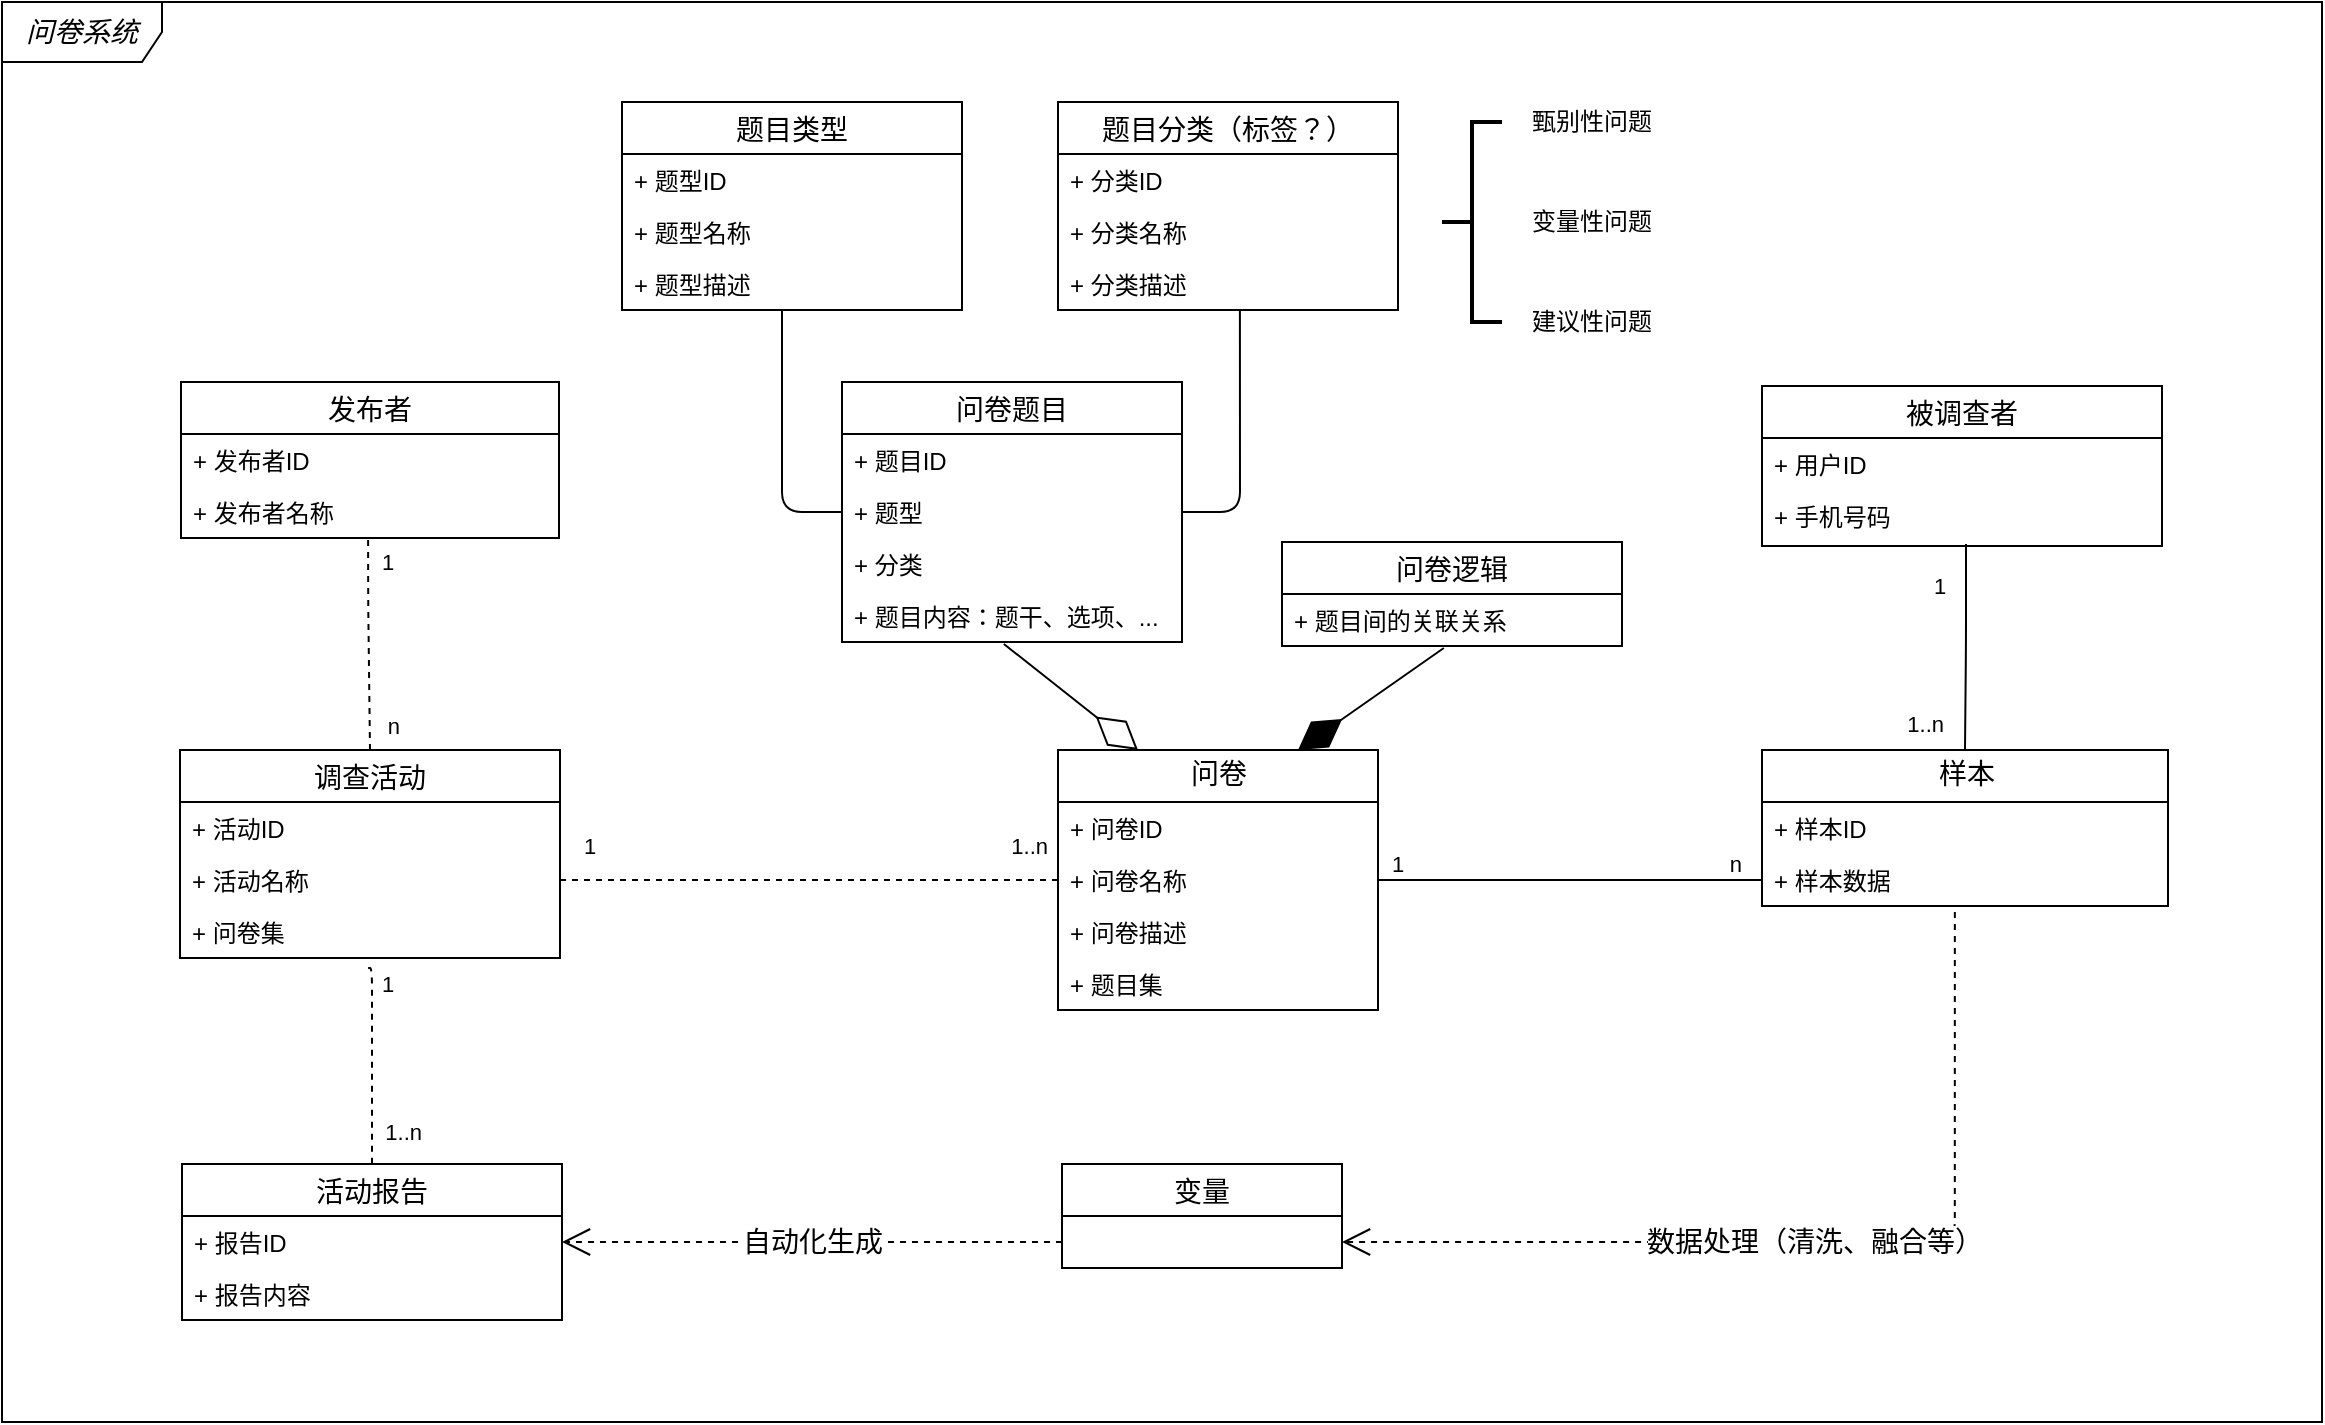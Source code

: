 <mxfile version="13.10.4" type="github" pages="4">
  <diagram name="v0.1" id="c4acf3e9-155e-7222-9cf6-157b1a14988f">
    <mxGraphModel dx="866" dy="450" grid="1" gridSize="10" guides="1" tooltips="1" connect="1" arrows="1" fold="1" page="1" pageScale="1" pageWidth="850" pageHeight="1100" background="#ffffff" math="0" shadow="0">
      <root>
        <mxCell id="0" />
        <mxCell id="1" parent="0" />
        <mxCell id="FOyBfm_47GBpCwmmqaki-74" value="&lt;i&gt;问卷系统&lt;/i&gt;" style="shape=umlFrame;whiteSpace=wrap;html=1;fontSize=14;width=80;height=30;" parent="1" vertex="1">
          <mxGeometry x="120" y="10" width="1160" height="710" as="geometry" />
        </mxCell>
        <mxCell id="17acba5748e5396b-20" value="&lt;div style=&quot;line-height: 1.75 ; text-align: left&quot;&gt;&lt;font style=&quot;font-size: 14px&quot;&gt;问卷&lt;/font&gt;&lt;/div&gt;" style="swimlane;html=1;fontStyle=0;childLayout=stackLayout;horizontal=1;startSize=26;fillColor=none;horizontalStack=0;resizeParent=1;resizeLast=0;collapsible=1;marginBottom=0;swimlaneFillColor=#ffffff;rounded=0;shadow=0;comic=0;labelBackgroundColor=none;strokeWidth=1;fontFamily=Verdana;fontSize=10;align=center;" parent="1" vertex="1">
          <mxGeometry x="648" y="384" width="160" height="130" as="geometry" />
        </mxCell>
        <mxCell id="17acba5748e5396b-21" value="+ 问卷ID" style="text;html=1;strokeColor=none;fillColor=none;align=left;verticalAlign=top;spacingLeft=4;spacingRight=4;whiteSpace=wrap;overflow=hidden;rotatable=0;points=[[0,0.5],[1,0.5]];portConstraint=eastwest;" parent="17acba5748e5396b-20" vertex="1">
          <mxGeometry y="26" width="160" height="26" as="geometry" />
        </mxCell>
        <mxCell id="FOyBfm_47GBpCwmmqaki-77" value="+ 问卷名称" style="text;html=1;strokeColor=none;fillColor=none;align=left;verticalAlign=top;spacingLeft=4;spacingRight=4;whiteSpace=wrap;overflow=hidden;rotatable=0;points=[[0,0.5],[1,0.5]];portConstraint=eastwest;" parent="17acba5748e5396b-20" vertex="1">
          <mxGeometry y="52" width="160" height="26" as="geometry" />
        </mxCell>
        <mxCell id="FOyBfm_47GBpCwmmqaki-79" value="+ 问卷描述" style="text;html=1;strokeColor=none;fillColor=none;align=left;verticalAlign=top;spacingLeft=4;spacingRight=4;whiteSpace=wrap;overflow=hidden;rotatable=0;points=[[0,0.5],[1,0.5]];portConstraint=eastwest;" parent="17acba5748e5396b-20" vertex="1">
          <mxGeometry y="78" width="160" height="26" as="geometry" />
        </mxCell>
        <mxCell id="FOyBfm_47GBpCwmmqaki-6" value="+ 题目集" style="text;html=1;strokeColor=none;fillColor=none;align=left;verticalAlign=top;spacingLeft=4;spacingRight=4;whiteSpace=wrap;overflow=hidden;rotatable=0;points=[[0,0.5],[1,0.5]];portConstraint=eastwest;" parent="17acba5748e5396b-20" vertex="1">
          <mxGeometry y="104" width="160" height="26" as="geometry" />
        </mxCell>
        <mxCell id="FOyBfm_47GBpCwmmqaki-1" value="问卷题目" style="swimlane;fontStyle=0;childLayout=stackLayout;horizontal=1;startSize=26;fillColor=none;horizontalStack=0;resizeParent=1;resizeParentMax=0;resizeLast=0;collapsible=1;marginBottom=0;fontSize=14;" parent="1" vertex="1">
          <mxGeometry x="540" y="200" width="170" height="130" as="geometry" />
        </mxCell>
        <mxCell id="FOyBfm_47GBpCwmmqaki-2" value="+ 题目ID" style="text;strokeColor=none;fillColor=none;align=left;verticalAlign=top;spacingLeft=4;spacingRight=4;overflow=hidden;rotatable=0;points=[[0,0.5],[1,0.5]];portConstraint=eastwest;" parent="FOyBfm_47GBpCwmmqaki-1" vertex="1">
          <mxGeometry y="26" width="170" height="26" as="geometry" />
        </mxCell>
        <mxCell id="FOyBfm_47GBpCwmmqaki-94" value="+ 题型" style="text;strokeColor=none;fillColor=none;align=left;verticalAlign=top;spacingLeft=4;spacingRight=4;overflow=hidden;rotatable=0;points=[[0,0.5],[1,0.5]];portConstraint=eastwest;" parent="FOyBfm_47GBpCwmmqaki-1" vertex="1">
          <mxGeometry y="52" width="170" height="26" as="geometry" />
        </mxCell>
        <mxCell id="FOyBfm_47GBpCwmmqaki-116" value="+ 分类" style="text;strokeColor=none;fillColor=none;align=left;verticalAlign=top;spacingLeft=4;spacingRight=4;overflow=hidden;rotatable=0;points=[[0,0.5],[1,0.5]];portConstraint=eastwest;" parent="FOyBfm_47GBpCwmmqaki-1" vertex="1">
          <mxGeometry y="78" width="170" height="26" as="geometry" />
        </mxCell>
        <mxCell id="FOyBfm_47GBpCwmmqaki-98" value="+ 题目内容：题干、选项、..." style="text;strokeColor=none;fillColor=none;align=left;verticalAlign=top;spacingLeft=4;spacingRight=4;overflow=hidden;rotatable=0;points=[[0,0.5],[1,0.5]];portConstraint=eastwest;" parent="FOyBfm_47GBpCwmmqaki-1" vertex="1">
          <mxGeometry y="104" width="170" height="26" as="geometry" />
        </mxCell>
        <mxCell id="FOyBfm_47GBpCwmmqaki-7" value="" style="endArrow=diamondThin;endFill=0;endSize=24;html=1;entryX=0.25;entryY=0;entryDx=0;entryDy=0;exitX=0.476;exitY=1.038;exitDx=0;exitDy=0;exitPerimeter=0;" parent="1" source="FOyBfm_47GBpCwmmqaki-98" target="17acba5748e5396b-20" edge="1">
          <mxGeometry width="160" relative="1" as="geometry">
            <mxPoint x="728" y="250" as="sourcePoint" />
            <mxPoint x="728" y="380" as="targetPoint" />
          </mxGeometry>
        </mxCell>
        <mxCell id="FOyBfm_47GBpCwmmqaki-12" value="活动报告" style="swimlane;fontStyle=0;childLayout=stackLayout;horizontal=1;startSize=26;fillColor=none;horizontalStack=0;resizeParent=1;resizeParentMax=0;resizeLast=0;collapsible=1;marginBottom=0;fontSize=14;" parent="1" vertex="1">
          <mxGeometry x="210" y="591" width="190" height="78" as="geometry" />
        </mxCell>
        <mxCell id="FOyBfm_47GBpCwmmqaki-13" value="+ 报告ID" style="text;strokeColor=none;fillColor=none;align=left;verticalAlign=top;spacingLeft=4;spacingRight=4;overflow=hidden;rotatable=0;points=[[0,0.5],[1,0.5]];portConstraint=eastwest;" parent="FOyBfm_47GBpCwmmqaki-12" vertex="1">
          <mxGeometry y="26" width="190" height="26" as="geometry" />
        </mxCell>
        <mxCell id="FOyBfm_47GBpCwmmqaki-88" value="+ 报告内容" style="text;strokeColor=none;fillColor=none;align=left;verticalAlign=top;spacingLeft=4;spacingRight=4;overflow=hidden;rotatable=0;points=[[0,0.5],[1,0.5]];portConstraint=eastwest;" parent="FOyBfm_47GBpCwmmqaki-12" vertex="1">
          <mxGeometry y="52" width="190" height="26" as="geometry" />
        </mxCell>
        <mxCell id="FOyBfm_47GBpCwmmqaki-16" value="被调查者" style="swimlane;fontStyle=0;childLayout=stackLayout;horizontal=1;startSize=26;fillColor=none;horizontalStack=0;resizeParent=1;resizeParentMax=0;resizeLast=0;collapsible=1;marginBottom=0;fontSize=14;" parent="1" vertex="1">
          <mxGeometry x="1000" y="202" width="200" height="80" as="geometry" />
        </mxCell>
        <mxCell id="FOyBfm_47GBpCwmmqaki-17" value="+ 用户ID" style="text;strokeColor=none;fillColor=none;align=left;verticalAlign=top;spacingLeft=4;spacingRight=4;overflow=hidden;rotatable=0;points=[[0,0.5],[1,0.5]];portConstraint=eastwest;" parent="FOyBfm_47GBpCwmmqaki-16" vertex="1">
          <mxGeometry y="26" width="200" height="26" as="geometry" />
        </mxCell>
        <mxCell id="FOyBfm_47GBpCwmmqaki-18" value="+ 手机号码" style="text;strokeColor=none;fillColor=none;align=left;verticalAlign=top;spacingLeft=4;spacingRight=4;overflow=hidden;rotatable=0;points=[[0,0.5],[1,0.5]];portConstraint=eastwest;" parent="FOyBfm_47GBpCwmmqaki-16" vertex="1">
          <mxGeometry y="52" width="200" height="28" as="geometry" />
        </mxCell>
        <mxCell id="FOyBfm_47GBpCwmmqaki-20" value="&lt;div style=&quot;line-height: 1.75 ; text-align: left&quot;&gt;&lt;span style=&quot;font-size: 14px&quot;&gt;样本&lt;/span&gt;&lt;/div&gt;" style="swimlane;html=1;fontStyle=0;childLayout=stackLayout;horizontal=1;startSize=26;fillColor=none;horizontalStack=0;resizeParent=1;resizeLast=0;collapsible=1;marginBottom=0;swimlaneFillColor=#ffffff;rounded=0;shadow=0;comic=0;labelBackgroundColor=none;strokeWidth=1;fontFamily=Verdana;fontSize=10;align=center;" parent="1" vertex="1">
          <mxGeometry x="1000" y="384" width="203" height="78" as="geometry" />
        </mxCell>
        <mxCell id="FOyBfm_47GBpCwmmqaki-21" value="+ 样本ID" style="text;html=1;strokeColor=none;fillColor=none;align=left;verticalAlign=top;spacingLeft=4;spacingRight=4;whiteSpace=wrap;overflow=hidden;rotatable=0;points=[[0,0.5],[1,0.5]];portConstraint=eastwest;" parent="FOyBfm_47GBpCwmmqaki-20" vertex="1">
          <mxGeometry y="26" width="203" height="26" as="geometry" />
        </mxCell>
        <mxCell id="FOyBfm_47GBpCwmmqaki-22" value="+ 样本数据" style="text;html=1;strokeColor=none;fillColor=none;align=left;verticalAlign=top;spacingLeft=4;spacingRight=4;whiteSpace=wrap;overflow=hidden;rotatable=0;points=[[0,0.5],[1,0.5]];portConstraint=eastwest;" parent="FOyBfm_47GBpCwmmqaki-20" vertex="1">
          <mxGeometry y="52" width="203" height="26" as="geometry" />
        </mxCell>
        <mxCell id="FOyBfm_47GBpCwmmqaki-25" value="" style="endArrow=none;html=1;edgeStyle=orthogonalEdgeStyle;fontSize=14;exitX=1;exitY=0.5;exitDx=0;exitDy=0;" parent="1" source="FOyBfm_47GBpCwmmqaki-77" target="FOyBfm_47GBpCwmmqaki-22" edge="1">
          <mxGeometry relative="1" as="geometry">
            <mxPoint x="803" y="454" as="sourcePoint" />
            <mxPoint x="963" y="449" as="targetPoint" />
          </mxGeometry>
        </mxCell>
        <mxCell id="FOyBfm_47GBpCwmmqaki-26" value="1" style="edgeLabel;resizable=0;html=1;align=left;verticalAlign=bottom;" parent="FOyBfm_47GBpCwmmqaki-25" connectable="0" vertex="1">
          <mxGeometry x="-1" relative="1" as="geometry">
            <mxPoint x="5" as="offset" />
          </mxGeometry>
        </mxCell>
        <mxCell id="FOyBfm_47GBpCwmmqaki-27" value="n" style="edgeLabel;resizable=0;html=1;align=right;verticalAlign=bottom;" parent="FOyBfm_47GBpCwmmqaki-25" connectable="0" vertex="1">
          <mxGeometry x="1" relative="1" as="geometry">
            <mxPoint x="-10" as="offset" />
          </mxGeometry>
        </mxCell>
        <mxCell id="FOyBfm_47GBpCwmmqaki-38" value="发布者" style="swimlane;fontStyle=0;childLayout=stackLayout;horizontal=1;startSize=26;fillColor=none;horizontalStack=0;resizeParent=1;resizeParentMax=0;resizeLast=0;collapsible=1;marginBottom=0;fontSize=14;" parent="1" vertex="1">
          <mxGeometry x="209.5" y="200" width="189" height="78" as="geometry" />
        </mxCell>
        <mxCell id="FOyBfm_47GBpCwmmqaki-39" value="+ 发布者ID" style="text;strokeColor=none;fillColor=none;align=left;verticalAlign=top;spacingLeft=4;spacingRight=4;overflow=hidden;rotatable=0;points=[[0,0.5],[1,0.5]];portConstraint=eastwest;" parent="FOyBfm_47GBpCwmmqaki-38" vertex="1">
          <mxGeometry y="26" width="189" height="26" as="geometry" />
        </mxCell>
        <mxCell id="FOyBfm_47GBpCwmmqaki-40" value="+ 发布者名称" style="text;strokeColor=none;fillColor=none;align=left;verticalAlign=top;spacingLeft=4;spacingRight=4;overflow=hidden;rotatable=0;points=[[0,0.5],[1,0.5]];portConstraint=eastwest;" parent="FOyBfm_47GBpCwmmqaki-38" vertex="1">
          <mxGeometry y="52" width="189" height="26" as="geometry" />
        </mxCell>
        <mxCell id="FOyBfm_47GBpCwmmqaki-42" value="调查活动" style="swimlane;fontStyle=0;childLayout=stackLayout;horizontal=1;startSize=26;fillColor=none;horizontalStack=0;resizeParent=1;resizeParentMax=0;resizeLast=0;collapsible=1;marginBottom=0;fontSize=14;" parent="1" vertex="1">
          <mxGeometry x="209" y="384" width="190" height="104" as="geometry" />
        </mxCell>
        <mxCell id="FOyBfm_47GBpCwmmqaki-43" value="+ 活动ID" style="text;strokeColor=none;fillColor=none;align=left;verticalAlign=top;spacingLeft=4;spacingRight=4;overflow=hidden;rotatable=0;points=[[0,0.5],[1,0.5]];portConstraint=eastwest;" parent="FOyBfm_47GBpCwmmqaki-42" vertex="1">
          <mxGeometry y="26" width="190" height="26" as="geometry" />
        </mxCell>
        <mxCell id="FOyBfm_47GBpCwmmqaki-44" value="+ 活动名称" style="text;strokeColor=none;fillColor=none;align=left;verticalAlign=top;spacingLeft=4;spacingRight=4;overflow=hidden;rotatable=0;points=[[0,0.5],[1,0.5]];portConstraint=eastwest;" parent="FOyBfm_47GBpCwmmqaki-42" vertex="1">
          <mxGeometry y="52" width="190" height="26" as="geometry" />
        </mxCell>
        <mxCell id="FOyBfm_47GBpCwmmqaki-72" value="+ 问卷集" style="text;strokeColor=none;fillColor=none;align=left;verticalAlign=top;spacingLeft=4;spacingRight=4;overflow=hidden;rotatable=0;points=[[0,0.5],[1,0.5]];portConstraint=eastwest;" parent="FOyBfm_47GBpCwmmqaki-42" vertex="1">
          <mxGeometry y="78" width="190" height="26" as="geometry" />
        </mxCell>
        <mxCell id="FOyBfm_47GBpCwmmqaki-53" value="" style="endArrow=none;html=1;edgeStyle=orthogonalEdgeStyle;dashed=1;fontSize=14;entryX=0;entryY=0.5;entryDx=0;entryDy=0;exitX=1;exitY=0.5;exitDx=0;exitDy=0;" parent="1" source="FOyBfm_47GBpCwmmqaki-44" target="FOyBfm_47GBpCwmmqaki-77" edge="1">
          <mxGeometry relative="1" as="geometry">
            <mxPoint x="463" y="420" as="sourcePoint" />
            <mxPoint x="623" y="420" as="targetPoint" />
          </mxGeometry>
        </mxCell>
        <mxCell id="FOyBfm_47GBpCwmmqaki-54" value="1" style="edgeLabel;resizable=0;html=1;align=left;verticalAlign=bottom;" parent="FOyBfm_47GBpCwmmqaki-53" connectable="0" vertex="1">
          <mxGeometry x="-1" relative="1" as="geometry">
            <mxPoint x="10" y="-9" as="offset" />
          </mxGeometry>
        </mxCell>
        <mxCell id="FOyBfm_47GBpCwmmqaki-55" value="1..n" style="edgeLabel;resizable=0;html=1;align=right;verticalAlign=bottom;" parent="FOyBfm_47GBpCwmmqaki-53" connectable="0" vertex="1">
          <mxGeometry x="1" relative="1" as="geometry">
            <mxPoint x="-5" y="-9" as="offset" />
          </mxGeometry>
        </mxCell>
        <mxCell id="FOyBfm_47GBpCwmmqaki-56" value="" style="endArrow=none;html=1;edgeStyle=orthogonalEdgeStyle;dashed=1;fontSize=14;exitX=0.495;exitY=1.038;exitDx=0;exitDy=0;exitPerimeter=0;" parent="1" source="FOyBfm_47GBpCwmmqaki-40" target="FOyBfm_47GBpCwmmqaki-42" edge="1">
          <mxGeometry relative="1" as="geometry">
            <mxPoint x="368" y="280" as="sourcePoint" />
            <mxPoint x="533" y="280" as="targetPoint" />
            <Array as="points">
              <mxPoint x="304" y="310" />
              <mxPoint x="304" y="310" />
            </Array>
          </mxGeometry>
        </mxCell>
        <mxCell id="FOyBfm_47GBpCwmmqaki-57" value="1" style="edgeLabel;resizable=0;html=1;align=left;verticalAlign=bottom;" parent="FOyBfm_47GBpCwmmqaki-56" connectable="0" vertex="1">
          <mxGeometry x="-1" relative="1" as="geometry">
            <mxPoint x="5" y="20" as="offset" />
          </mxGeometry>
        </mxCell>
        <mxCell id="FOyBfm_47GBpCwmmqaki-58" value="n" style="edgeLabel;resizable=0;html=1;align=right;verticalAlign=bottom;" parent="FOyBfm_47GBpCwmmqaki-56" connectable="0" vertex="1">
          <mxGeometry x="1" relative="1" as="geometry">
            <mxPoint x="15" y="-4" as="offset" />
          </mxGeometry>
        </mxCell>
        <mxCell id="FOyBfm_47GBpCwmmqaki-59" value="" style="endArrow=none;html=1;edgeStyle=orthogonalEdgeStyle;dashed=1;fontSize=14;entryX=0.5;entryY=0;entryDx=0;entryDy=0;exitX=0.495;exitY=1.192;exitDx=0;exitDy=0;exitPerimeter=0;" parent="1" source="FOyBfm_47GBpCwmmqaki-72" target="FOyBfm_47GBpCwmmqaki-12" edge="1">
          <mxGeometry relative="1" as="geometry">
            <mxPoint x="368" y="490" as="sourcePoint" />
            <mxPoint x="553" y="510" as="targetPoint" />
            <Array as="points">
              <mxPoint x="305" y="493" />
            </Array>
          </mxGeometry>
        </mxCell>
        <mxCell id="FOyBfm_47GBpCwmmqaki-60" value="1" style="edgeLabel;resizable=0;html=1;align=left;verticalAlign=bottom;" parent="FOyBfm_47GBpCwmmqaki-59" connectable="0" vertex="1">
          <mxGeometry x="-1" relative="1" as="geometry">
            <mxPoint x="5" y="17" as="offset" />
          </mxGeometry>
        </mxCell>
        <mxCell id="FOyBfm_47GBpCwmmqaki-61" value="1..n" style="edgeLabel;resizable=0;html=1;align=right;verticalAlign=bottom;" parent="FOyBfm_47GBpCwmmqaki-59" connectable="0" vertex="1">
          <mxGeometry x="1" relative="1" as="geometry">
            <mxPoint x="25" y="-8" as="offset" />
          </mxGeometry>
        </mxCell>
        <mxCell id="FOyBfm_47GBpCwmmqaki-80" value="变量" style="swimlane;fontStyle=0;childLayout=stackLayout;horizontal=1;startSize=26;fillColor=none;horizontalStack=0;resizeParent=1;resizeParentMax=0;resizeLast=0;collapsible=1;marginBottom=0;fontSize=14;" parent="1" vertex="1">
          <mxGeometry x="650" y="591" width="140" height="52" as="geometry" />
        </mxCell>
        <mxCell id="FOyBfm_47GBpCwmmqaki-89" value="数据处理（清洗、融合等）" style="endArrow=open;endSize=12;dashed=1;html=1;fontSize=14;exitX=0.475;exitY=1.115;exitDx=0;exitDy=0;exitPerimeter=0;entryX=1;entryY=0.5;entryDx=0;entryDy=0;edgeStyle=orthogonalEdgeStyle;" parent="1" source="FOyBfm_47GBpCwmmqaki-22" edge="1">
          <mxGeometry width="160" relative="1" as="geometry">
            <mxPoint x="550" y="460" as="sourcePoint" />
            <mxPoint x="790" y="630" as="targetPoint" />
            <Array as="points">
              <mxPoint x="1096" y="630" />
            </Array>
          </mxGeometry>
        </mxCell>
        <mxCell id="FOyBfm_47GBpCwmmqaki-90" value="题目类型" style="swimlane;fontStyle=0;childLayout=stackLayout;horizontal=1;startSize=26;fillColor=none;horizontalStack=0;resizeParent=1;resizeParentMax=0;resizeLast=0;collapsible=1;marginBottom=0;fontSize=14;" parent="1" vertex="1">
          <mxGeometry x="430" y="60" width="170" height="104" as="geometry" />
        </mxCell>
        <mxCell id="FOyBfm_47GBpCwmmqaki-91" value="+ 题型ID" style="text;strokeColor=none;fillColor=none;align=left;verticalAlign=top;spacingLeft=4;spacingRight=4;overflow=hidden;rotatable=0;points=[[0,0.5],[1,0.5]];portConstraint=eastwest;" parent="FOyBfm_47GBpCwmmqaki-90" vertex="1">
          <mxGeometry y="26" width="170" height="26" as="geometry" />
        </mxCell>
        <mxCell id="FOyBfm_47GBpCwmmqaki-92" value="+ 题型名称" style="text;strokeColor=none;fillColor=none;align=left;verticalAlign=top;spacingLeft=4;spacingRight=4;overflow=hidden;rotatable=0;points=[[0,0.5],[1,0.5]];portConstraint=eastwest;" parent="FOyBfm_47GBpCwmmqaki-90" vertex="1">
          <mxGeometry y="52" width="170" height="26" as="geometry" />
        </mxCell>
        <mxCell id="FOyBfm_47GBpCwmmqaki-93" value="+ 题型描述" style="text;strokeColor=none;fillColor=none;align=left;verticalAlign=top;spacingLeft=4;spacingRight=4;overflow=hidden;rotatable=0;points=[[0,0.5],[1,0.5]];portConstraint=eastwest;" parent="FOyBfm_47GBpCwmmqaki-90" vertex="1">
          <mxGeometry y="78" width="170" height="26" as="geometry" />
        </mxCell>
        <mxCell id="FOyBfm_47GBpCwmmqaki-95" value="" style="endArrow=none;html=1;edgeStyle=orthogonalEdgeStyle;fontSize=14;entryX=0;entryY=0.5;entryDx=0;entryDy=0;" parent="1" source="FOyBfm_47GBpCwmmqaki-93" target="FOyBfm_47GBpCwmmqaki-94" edge="1">
          <mxGeometry relative="1" as="geometry">
            <mxPoint x="625" y="180" as="sourcePoint" />
            <mxPoint x="710" y="440" as="targetPoint" />
            <Array as="points">
              <mxPoint x="510" y="265" />
            </Array>
          </mxGeometry>
        </mxCell>
        <mxCell id="FOyBfm_47GBpCwmmqaki-103" value="题目分类（标签？）" style="swimlane;fontStyle=0;childLayout=stackLayout;horizontal=1;startSize=26;fillColor=none;horizontalStack=0;resizeParent=1;resizeParentMax=0;resizeLast=0;collapsible=1;marginBottom=0;fontSize=14;" parent="1" vertex="1">
          <mxGeometry x="648" y="60" width="170" height="104" as="geometry" />
        </mxCell>
        <mxCell id="FOyBfm_47GBpCwmmqaki-104" value="+ 分类ID" style="text;strokeColor=none;fillColor=none;align=left;verticalAlign=top;spacingLeft=4;spacingRight=4;overflow=hidden;rotatable=0;points=[[0,0.5],[1,0.5]];portConstraint=eastwest;" parent="FOyBfm_47GBpCwmmqaki-103" vertex="1">
          <mxGeometry y="26" width="170" height="26" as="geometry" />
        </mxCell>
        <mxCell id="FOyBfm_47GBpCwmmqaki-105" value="+ 分类名称" style="text;strokeColor=none;fillColor=none;align=left;verticalAlign=top;spacingLeft=4;spacingRight=4;overflow=hidden;rotatable=0;points=[[0,0.5],[1,0.5]];portConstraint=eastwest;" parent="FOyBfm_47GBpCwmmqaki-103" vertex="1">
          <mxGeometry y="52" width="170" height="26" as="geometry" />
        </mxCell>
        <mxCell id="FOyBfm_47GBpCwmmqaki-106" value="+ 分类描述" style="text;strokeColor=none;fillColor=none;align=left;verticalAlign=top;spacingLeft=4;spacingRight=4;overflow=hidden;rotatable=0;points=[[0,0.5],[1,0.5]];portConstraint=eastwest;" parent="FOyBfm_47GBpCwmmqaki-103" vertex="1">
          <mxGeometry y="78" width="170" height="26" as="geometry" />
        </mxCell>
        <mxCell id="FOyBfm_47GBpCwmmqaki-107" value="" style="endArrow=none;html=1;edgeStyle=orthogonalEdgeStyle;fontSize=14;entryX=1;entryY=0.5;entryDx=0;entryDy=0;exitX=0.535;exitY=1;exitDx=0;exitDy=0;exitPerimeter=0;" parent="1" source="FOyBfm_47GBpCwmmqaki-106" target="FOyBfm_47GBpCwmmqaki-94" edge="1">
          <mxGeometry relative="1" as="geometry">
            <mxPoint x="550" y="174" as="sourcePoint" />
            <mxPoint x="550" y="313" as="targetPoint" />
            <Array as="points" />
          </mxGeometry>
        </mxCell>
        <mxCell id="FOyBfm_47GBpCwmmqaki-108" value="" style="endArrow=none;html=1;edgeStyle=orthogonalEdgeStyle;fontSize=14;entryX=0.5;entryY=0;entryDx=0;entryDy=0;exitX=0.51;exitY=0.964;exitDx=0;exitDy=0;exitPerimeter=0;" parent="1" source="FOyBfm_47GBpCwmmqaki-18" target="FOyBfm_47GBpCwmmqaki-20" edge="1">
          <mxGeometry relative="1" as="geometry">
            <mxPoint x="1062" y="285" as="sourcePoint" />
            <mxPoint x="710" y="440" as="targetPoint" />
            <Array as="points">
              <mxPoint x="1102" y="330" />
              <mxPoint x="1102" y="330" />
            </Array>
          </mxGeometry>
        </mxCell>
        <mxCell id="FOyBfm_47GBpCwmmqaki-109" value="1" style="edgeLabel;resizable=0;html=1;align=left;verticalAlign=bottom;" parent="FOyBfm_47GBpCwmmqaki-108" connectable="0" vertex="1">
          <mxGeometry x="-1" relative="1" as="geometry">
            <mxPoint x="-18.08" y="29.01" as="offset" />
          </mxGeometry>
        </mxCell>
        <mxCell id="FOyBfm_47GBpCwmmqaki-110" value="1..n" style="edgeLabel;resizable=0;html=1;align=right;verticalAlign=bottom;" parent="FOyBfm_47GBpCwmmqaki-108" connectable="0" vertex="1">
          <mxGeometry x="1" relative="1" as="geometry">
            <mxPoint x="-9.92" y="-4" as="offset" />
          </mxGeometry>
        </mxCell>
        <mxCell id="FOyBfm_47GBpCwmmqaki-111" value="问卷逻辑" style="swimlane;fontStyle=0;childLayout=stackLayout;horizontal=1;startSize=26;fillColor=none;horizontalStack=0;resizeParent=1;resizeParentMax=0;resizeLast=0;collapsible=1;marginBottom=0;fontSize=14;" parent="1" vertex="1">
          <mxGeometry x="760" y="280" width="170" height="52" as="geometry" />
        </mxCell>
        <mxCell id="FOyBfm_47GBpCwmmqaki-112" value="+ 题目间的关联关系" style="text;strokeColor=none;fillColor=none;align=left;verticalAlign=top;spacingLeft=4;spacingRight=4;overflow=hidden;rotatable=0;points=[[0,0.5],[1,0.5]];portConstraint=eastwest;" parent="FOyBfm_47GBpCwmmqaki-111" vertex="1">
          <mxGeometry y="26" width="170" height="26" as="geometry" />
        </mxCell>
        <mxCell id="FOyBfm_47GBpCwmmqaki-115" value="" style="endArrow=diamondThin;endFill=1;endSize=24;html=1;fontSize=14;exitX=0.476;exitY=1.038;exitDx=0;exitDy=0;exitPerimeter=0;entryX=0.75;entryY=0;entryDx=0;entryDy=0;" parent="1" source="FOyBfm_47GBpCwmmqaki-112" target="17acba5748e5396b-20" edge="1">
          <mxGeometry width="160" relative="1" as="geometry">
            <mxPoint x="550" y="440" as="sourcePoint" />
            <mxPoint x="730" y="380" as="targetPoint" />
          </mxGeometry>
        </mxCell>
        <mxCell id="lmwuT0mUaF1-hvTnn0TL-1" value="自动化生成" style="endArrow=open;endSize=12;dashed=1;html=1;fontSize=14;exitX=0;exitY=0.75;exitDx=0;exitDy=0;entryX=1;entryY=0.5;entryDx=0;entryDy=0;edgeStyle=orthogonalEdgeStyle;" parent="1" source="FOyBfm_47GBpCwmmqaki-80" target="FOyBfm_47GBpCwmmqaki-13" edge="1">
          <mxGeometry width="160" relative="1" as="geometry">
            <mxPoint x="1106.425" y="474.99" as="sourcePoint" />
            <mxPoint x="800" y="640" as="targetPoint" />
            <Array as="points">
              <mxPoint x="470" y="630" />
              <mxPoint x="470" y="630" />
            </Array>
          </mxGeometry>
        </mxCell>
        <mxCell id="lmwuT0mUaF1-hvTnn0TL-6" value="" style="group" parent="1" vertex="1" connectable="0">
          <mxGeometry x="840" y="60" width="110" height="120" as="geometry" />
        </mxCell>
        <mxCell id="lmwuT0mUaF1-hvTnn0TL-2" value="" style="strokeWidth=2;html=1;shape=mxgraph.flowchart.annotation_2;align=left;labelPosition=right;pointerEvents=1;" parent="lmwuT0mUaF1-hvTnn0TL-6" vertex="1">
          <mxGeometry y="10" width="30" height="100" as="geometry" />
        </mxCell>
        <mxCell id="lmwuT0mUaF1-hvTnn0TL-3" value="甄别性问题" style="text;html=1;strokeColor=none;fillColor=none;align=center;verticalAlign=middle;whiteSpace=wrap;rounded=0;" parent="lmwuT0mUaF1-hvTnn0TL-6" vertex="1">
          <mxGeometry x="40" width="70" height="20" as="geometry" />
        </mxCell>
        <mxCell id="lmwuT0mUaF1-hvTnn0TL-4" value="变量性问题" style="text;html=1;strokeColor=none;fillColor=none;align=center;verticalAlign=middle;whiteSpace=wrap;rounded=0;" parent="lmwuT0mUaF1-hvTnn0TL-6" vertex="1">
          <mxGeometry x="40" y="50" width="70" height="20" as="geometry" />
        </mxCell>
        <mxCell id="lmwuT0mUaF1-hvTnn0TL-5" value="建议性问题" style="text;html=1;strokeColor=none;fillColor=none;align=center;verticalAlign=middle;whiteSpace=wrap;rounded=0;" parent="lmwuT0mUaF1-hvTnn0TL-6" vertex="1">
          <mxGeometry x="40" y="100" width="70" height="20" as="geometry" />
        </mxCell>
      </root>
    </mxGraphModel>
  </diagram>
  <diagram id="oZMV5PDNkF1o_KLq3nzf" name="v0.2">
    <mxGraphModel dx="866" dy="450" grid="1" gridSize="10" guides="1" tooltips="1" connect="1" arrows="1" fold="1" page="1" pageScale="1" pageWidth="827" pageHeight="1169" math="0" shadow="0">
      <root>
        <mxCell id="GMZxkc-KX_4w9Wk267LI-0" />
        <mxCell id="GMZxkc-KX_4w9Wk267LI-1" parent="GMZxkc-KX_4w9Wk267LI-0" />
        <mxCell id="UO7VYkGC-RTHs2s5961Q-9" value="&lt;i&gt;调查活动子域&lt;/i&gt;" style="shape=umlFrame;whiteSpace=wrap;html=1;fontSize=14;width=110;height=30;fillColor=#e1d5e7;strokeColor=#9673a6;gradientColor=#ffffff;shadow=0;sketch=0;labelBackgroundColor=none;labelBorderColor=none;" parent="GMZxkc-KX_4w9Wk267LI-1" vertex="1">
          <mxGeometry x="150" y="110" width="670" height="430" as="geometry" />
        </mxCell>
        <mxCell id="Hm1SyrStALufyDjuWtVR-0" value="&lt;i&gt;问卷子域&lt;/i&gt;" style="shape=umlFrame;whiteSpace=wrap;html=1;fontSize=14;width=80;height=30;strokeColor=#82b366;fillColor=#d5e8d4;gradientColor=#ffffff;swimlaneFillColor=none;shadow=0;sketch=0;" parent="GMZxkc-KX_4w9Wk267LI-1" vertex="1">
          <mxGeometry x="150" y="560" width="670" height="300" as="geometry" />
        </mxCell>
        <mxCell id="Hm1SyrStALufyDjuWtVR-1" value="&lt;div style=&quot;line-height: 1.75 ; text-align: left&quot;&gt;&lt;font style=&quot;font-size: 14px&quot;&gt;问卷&lt;/font&gt;&lt;/div&gt;" style="swimlane;html=1;fontStyle=0;childLayout=stackLayout;horizontal=1;startSize=26;fillColor=#d5e8d4;horizontalStack=0;resizeParent=1;resizeLast=0;collapsible=1;marginBottom=0;swimlaneFillColor=#ffffff;rounded=0;shadow=0;comic=0;labelBackgroundColor=none;strokeWidth=1;fontFamily=Verdana;fontSize=10;align=center;strokeColor=#82b366;" parent="GMZxkc-KX_4w9Wk267LI-1" vertex="1">
          <mxGeometry x="359.5" y="614" width="160" height="45" as="geometry" />
        </mxCell>
        <mxCell id="Hm1SyrStALufyDjuWtVR-6" value="题目" style="swimlane;fontStyle=0;childLayout=stackLayout;horizontal=1;startSize=26;fillColor=#d5e8d4;horizontalStack=0;resizeParent=1;resizeParentMax=0;resizeLast=0;collapsible=1;marginBottom=0;fontSize=14;strokeColor=#82b366;" parent="GMZxkc-KX_4w9Wk267LI-1" vertex="1">
          <mxGeometry x="359.5" y="750" width="160" height="45" as="geometry" />
        </mxCell>
        <mxCell id="Hm1SyrStALufyDjuWtVR-11" value="" style="endArrow=diamondThin;endFill=0;endSize=24;html=1;entryX=0.5;entryY=1;entryDx=0;entryDy=0;exitX=0.5;exitY=0;exitDx=0;exitDy=0;" parent="GMZxkc-KX_4w9Wk267LI-1" source="Hm1SyrStALufyDjuWtVR-6" target="Hm1SyrStALufyDjuWtVR-1" edge="1">
          <mxGeometry width="160" relative="1" as="geometry">
            <mxPoint x="439.5" y="844" as="sourcePoint" />
            <mxPoint x="439.5" y="769" as="targetPoint" />
          </mxGeometry>
        </mxCell>
        <mxCell id="Hm1SyrStALufyDjuWtVR-12" value="调研报告" style="swimlane;fontStyle=0;childLayout=stackLayout;horizontal=1;startSize=26;fillColor=#e1d5e7;horizontalStack=0;resizeParent=1;resizeParentMax=0;resizeLast=0;collapsible=1;marginBottom=0;fontSize=14;strokeColor=#9673a6;" parent="GMZxkc-KX_4w9Wk267LI-1" vertex="1">
          <mxGeometry x="170" y="460" width="160" height="45" as="geometry" />
        </mxCell>
        <mxCell id="Hm1SyrStALufyDjuWtVR-15" value="填卷者(调查对象)" style="swimlane;fontStyle=0;childLayout=stackLayout;horizontal=1;startSize=26;fillColor=#e1d5e7;horizontalStack=0;resizeParent=1;resizeParentMax=0;resizeLast=0;collapsible=1;marginBottom=0;fontSize=14;strokeColor=#9673a6;" parent="GMZxkc-KX_4w9Wk267LI-1" vertex="1">
          <mxGeometry x="630" y="360" width="160" height="45" as="geometry" />
        </mxCell>
        <mxCell id="Hm1SyrStALufyDjuWtVR-18" value="&lt;div style=&quot;line-height: 1.75 ; text-align: left&quot;&gt;&lt;span style=&quot;font-size: 14px&quot;&gt;样本&lt;/span&gt;&lt;/div&gt;" style="swimlane;html=1;fontStyle=0;childLayout=stackLayout;horizontal=1;startSize=26;fillColor=#d5e8d4;horizontalStack=0;resizeParent=1;resizeLast=0;collapsible=1;marginBottom=0;swimlaneFillColor=#ffffff;rounded=0;shadow=0;comic=0;labelBackgroundColor=none;strokeWidth=1;fontFamily=Verdana;fontSize=10;align=center;strokeColor=#82b366;" parent="GMZxkc-KX_4w9Wk267LI-1" vertex="1">
          <mxGeometry x="630" y="614" width="160" height="45" as="geometry" />
        </mxCell>
        <mxCell id="Hm1SyrStALufyDjuWtVR-21" value="" style="endArrow=none;html=1;edgeStyle=orthogonalEdgeStyle;fontSize=14;exitX=1;exitY=0.5;exitDx=0;exitDy=0;entryX=0;entryY=0.5;entryDx=0;entryDy=0;" parent="GMZxkc-KX_4w9Wk267LI-1" source="Hm1SyrStALufyDjuWtVR-1" target="Hm1SyrStALufyDjuWtVR-18" edge="1">
          <mxGeometry relative="1" as="geometry">
            <mxPoint x="698" y="827" as="sourcePoint" />
            <mxPoint x="890" y="827" as="targetPoint" />
          </mxGeometry>
        </mxCell>
        <mxCell id="Hm1SyrStALufyDjuWtVR-22" value="1" style="edgeLabel;resizable=0;html=1;align=left;verticalAlign=bottom;" parent="Hm1SyrStALufyDjuWtVR-21" connectable="0" vertex="1">
          <mxGeometry x="-1" relative="1" as="geometry">
            <mxPoint x="5" as="offset" />
          </mxGeometry>
        </mxCell>
        <mxCell id="Hm1SyrStALufyDjuWtVR-23" value="n" style="edgeLabel;resizable=0;html=1;align=right;verticalAlign=bottom;" parent="Hm1SyrStALufyDjuWtVR-21" connectable="0" vertex="1">
          <mxGeometry x="1" relative="1" as="geometry">
            <mxPoint x="-10" as="offset" />
          </mxGeometry>
        </mxCell>
        <mxCell id="Hm1SyrStALufyDjuWtVR-24" value="发布者" style="swimlane;fontStyle=0;childLayout=stackLayout;horizontal=1;startSize=26;fillColor=#e1d5e7;horizontalStack=0;resizeParent=1;resizeParentMax=0;resizeLast=0;collapsible=1;marginBottom=0;fontSize=14;strokeColor=#9673a6;" parent="GMZxkc-KX_4w9Wk267LI-1" vertex="1">
          <mxGeometry x="359.5" y="260" width="160" height="45" as="geometry" />
        </mxCell>
        <mxCell id="Hm1SyrStALufyDjuWtVR-27" value="调查活动" style="swimlane;fontStyle=0;childLayout=stackLayout;horizontal=1;startSize=26;fillColor=#e1d5e7;horizontalStack=0;resizeParent=1;resizeParentMax=0;resizeLast=0;collapsible=1;marginBottom=0;fontSize=14;strokeColor=#9673a6;" parent="GMZxkc-KX_4w9Wk267LI-1" vertex="1">
          <mxGeometry x="359.5" y="360" width="160" height="45" as="geometry" />
        </mxCell>
        <mxCell id="Hm1SyrStALufyDjuWtVR-31" value="" style="endArrow=none;html=1;fontSize=14;exitX=0.5;exitY=1;exitDx=0;exitDy=0;entryX=0.5;entryY=0;entryDx=0;entryDy=0;" parent="GMZxkc-KX_4w9Wk267LI-1" source="Hm1SyrStALufyDjuWtVR-27" target="Hm1SyrStALufyDjuWtVR-1" edge="1">
          <mxGeometry relative="1" as="geometry">
            <mxPoint x="549" y="613" as="sourcePoint" />
            <mxPoint x="798" y="613" as="targetPoint" />
          </mxGeometry>
        </mxCell>
        <mxCell id="Hm1SyrStALufyDjuWtVR-32" value="1" style="edgeLabel;resizable=0;html=1;align=left;verticalAlign=bottom;" parent="Hm1SyrStALufyDjuWtVR-31" connectable="0" vertex="1">
          <mxGeometry x="-1" relative="1" as="geometry">
            <mxPoint x="10.5" y="17.5" as="offset" />
          </mxGeometry>
        </mxCell>
        <mxCell id="Hm1SyrStALufyDjuWtVR-33" value="1..n" style="edgeLabel;resizable=0;html=1;align=right;verticalAlign=bottom;" parent="Hm1SyrStALufyDjuWtVR-31" connectable="0" vertex="1">
          <mxGeometry x="1" relative="1" as="geometry">
            <mxPoint x="-10" y="-14" as="offset" />
          </mxGeometry>
        </mxCell>
        <mxCell id="Hm1SyrStALufyDjuWtVR-34" value="" style="endArrow=none;html=1;edgeStyle=orthogonalEdgeStyle;fontSize=14;exitX=0.5;exitY=1;exitDx=0;exitDy=0;entryX=0.5;entryY=0;entryDx=0;entryDy=0;" parent="GMZxkc-KX_4w9Wk267LI-1" source="Hm1SyrStALufyDjuWtVR-24" target="Hm1SyrStALufyDjuWtVR-27" edge="1">
          <mxGeometry relative="1" as="geometry">
            <mxPoint x="453.055" y="442.988" as="sourcePoint" />
            <mxPoint x="683" y="470" as="targetPoint" />
            <Array as="points" />
          </mxGeometry>
        </mxCell>
        <mxCell id="Hm1SyrStALufyDjuWtVR-35" value="1" style="edgeLabel;resizable=0;html=1;align=left;verticalAlign=bottom;" parent="Hm1SyrStALufyDjuWtVR-34" connectable="0" vertex="1">
          <mxGeometry x="-1" relative="1" as="geometry">
            <mxPoint x="5" y="20" as="offset" />
          </mxGeometry>
        </mxCell>
        <mxCell id="Hm1SyrStALufyDjuWtVR-36" value="n" style="edgeLabel;resizable=0;html=1;align=right;verticalAlign=bottom;" parent="Hm1SyrStALufyDjuWtVR-34" connectable="0" vertex="1">
          <mxGeometry x="1" relative="1" as="geometry">
            <mxPoint x="15" y="-4" as="offset" />
          </mxGeometry>
        </mxCell>
        <mxCell id="Hm1SyrStALufyDjuWtVR-40" value="变量" style="swimlane;fontStyle=0;childLayout=stackLayout;horizontal=1;startSize=26;fillColor=#d5e8d4;horizontalStack=0;resizeParent=1;resizeParentMax=0;resizeLast=0;collapsible=1;marginBottom=0;fontSize=14;strokeColor=#82b366;" parent="GMZxkc-KX_4w9Wk267LI-1" vertex="1">
          <mxGeometry x="630" y="750" width="160" height="45" as="geometry" />
        </mxCell>
        <mxCell id="Hm1SyrStALufyDjuWtVR-41" value="数据处理（清洗、融合等）" style="endArrow=none;endSize=12;html=1;fontSize=14;exitX=0.5;exitY=1;exitDx=0;exitDy=0;entryX=0.5;entryY=0;entryDx=0;entryDy=0;edgeStyle=orthogonalEdgeStyle;endFill=0;" parent="GMZxkc-KX_4w9Wk267LI-1" source="Hm1SyrStALufyDjuWtVR-18" target="Hm1SyrStALufyDjuWtVR-40" edge="1">
          <mxGeometry width="160" relative="1" as="geometry">
            <mxPoint x="796.425" y="782.99" as="sourcePoint" />
            <mxPoint x="490" y="974" as="targetPoint" />
            <Array as="points">
              <mxPoint x="710" y="694" />
              <mxPoint x="710" y="694" />
            </Array>
          </mxGeometry>
        </mxCell>
        <mxCell id="UO7VYkGC-RTHs2s5961Q-14" value="1" style="edgeLabel;html=1;align=center;verticalAlign=middle;resizable=0;points=[];" parent="Hm1SyrStALufyDjuWtVR-41" vertex="1" connectable="0">
          <mxGeometry x="-0.838" y="-2" relative="1" as="geometry">
            <mxPoint x="12" as="offset" />
          </mxGeometry>
        </mxCell>
        <mxCell id="UO7VYkGC-RTHs2s5961Q-15" value="n" style="edgeLabel;html=1;align=center;verticalAlign=middle;resizable=0;points=[];" parent="Hm1SyrStALufyDjuWtVR-41" vertex="1" connectable="0">
          <mxGeometry x="0.86" y="2" relative="1" as="geometry">
            <mxPoint x="8" y="-4" as="offset" />
          </mxGeometry>
        </mxCell>
        <mxCell id="Hm1SyrStALufyDjuWtVR-52" value="" style="endArrow=none;html=1;fontSize=14;entryX=0.5;entryY=0;entryDx=0;entryDy=0;exitX=0.5;exitY=1;exitDx=0;exitDy=0;edgeStyle=orthogonalEdgeStyle;curved=1;" parent="GMZxkc-KX_4w9Wk267LI-1" source="Hm1SyrStALufyDjuWtVR-15" target="Hm1SyrStALufyDjuWtVR-18" edge="1">
          <mxGeometry relative="1" as="geometry">
            <mxPoint x="1192" y="642.992" as="sourcePoint" />
            <mxPoint x="800" y="800" as="targetPoint" />
          </mxGeometry>
        </mxCell>
        <mxCell id="Hm1SyrStALufyDjuWtVR-53" value="1" style="edgeLabel;resizable=0;html=1;align=left;verticalAlign=bottom;" parent="Hm1SyrStALufyDjuWtVR-52" connectable="0" vertex="1">
          <mxGeometry x="-1" relative="1" as="geometry">
            <mxPoint x="10" y="25.0" as="offset" />
          </mxGeometry>
        </mxCell>
        <mxCell id="Hm1SyrStALufyDjuWtVR-54" value="1..n" style="edgeLabel;resizable=0;html=1;align=right;verticalAlign=bottom;" parent="Hm1SyrStALufyDjuWtVR-52" connectable="0" vertex="1">
          <mxGeometry x="1" relative="1" as="geometry">
            <mxPoint x="-9.92" y="-4" as="offset" />
          </mxGeometry>
        </mxCell>
        <mxCell id="Hm1SyrStALufyDjuWtVR-58" value="" style="endArrow=none;endSize=12;html=1;fontSize=14;exitX=0.5;exitY=1;exitDx=0;exitDy=0;edgeStyle=orthogonalEdgeStyle;entryX=0.5;entryY=1;entryDx=0;entryDy=0;endFill=0;" parent="GMZxkc-KX_4w9Wk267LI-1" source="Hm1SyrStALufyDjuWtVR-40" target="Hm1SyrStALufyDjuWtVR-12" edge="1">
          <mxGeometry width="160" relative="1" as="geometry">
            <mxPoint x="1256.425" y="854.99" as="sourcePoint" />
            <mxPoint x="520" y="994" as="targetPoint" />
            <Array as="points">
              <mxPoint x="710" y="840" />
              <mxPoint x="250" y="840" />
            </Array>
          </mxGeometry>
        </mxCell>
        <mxCell id="UO7VYkGC-RTHs2s5961Q-16" value="1" style="edgeLabel;html=1;align=center;verticalAlign=middle;resizable=0;points=[];" parent="Hm1SyrStALufyDjuWtVR-58" vertex="1" connectable="0">
          <mxGeometry x="0.944" y="3" relative="1" as="geometry">
            <mxPoint x="-6.5" y="-8.5" as="offset" />
          </mxGeometry>
        </mxCell>
        <mxCell id="UO7VYkGC-RTHs2s5961Q-17" value="n" style="edgeLabel;html=1;align=center;verticalAlign=middle;resizable=0;points=[];" parent="Hm1SyrStALufyDjuWtVR-58" vertex="1" connectable="0">
          <mxGeometry x="0.886" y="-1" relative="1" as="geometry">
            <mxPoint x="439" y="345.5" as="offset" />
          </mxGeometry>
        </mxCell>
        <mxCell id="UO7VYkGC-RTHs2s5961Q-0" value="" style="endArrow=none;html=1;edgeStyle=orthogonalEdgeStyle;exitX=0;exitY=0.5;exitDx=0;exitDy=0;entryX=0.5;entryY=0;entryDx=0;entryDy=0;" parent="GMZxkc-KX_4w9Wk267LI-1" source="Hm1SyrStALufyDjuWtVR-27" target="Hm1SyrStALufyDjuWtVR-12" edge="1">
          <mxGeometry relative="1" as="geometry">
            <mxPoint x="430" y="620" as="sourcePoint" />
            <mxPoint x="610" y="720" as="targetPoint" />
            <Array as="points" />
          </mxGeometry>
        </mxCell>
        <mxCell id="UO7VYkGC-RTHs2s5961Q-1" value="1" style="edgeLabel;resizable=0;html=1;align=left;verticalAlign=bottom;" parent="UO7VYkGC-RTHs2s5961Q-0" connectable="0" vertex="1">
          <mxGeometry x="-1" relative="1" as="geometry">
            <mxPoint x="-19" y="21" as="offset" />
          </mxGeometry>
        </mxCell>
        <mxCell id="UO7VYkGC-RTHs2s5961Q-2" value="1..n" style="edgeLabel;resizable=0;html=1;align=right;verticalAlign=bottom;" parent="UO7VYkGC-RTHs2s5961Q-0" connectable="0" vertex="1">
          <mxGeometry x="1" relative="1" as="geometry">
            <mxPoint x="-9" y="-6" as="offset" />
          </mxGeometry>
        </mxCell>
        <mxCell id="UO7VYkGC-RTHs2s5961Q-3" value="&lt;i&gt;身份认证子域&lt;/i&gt;" style="shape=umlFrame;whiteSpace=wrap;html=1;fontSize=14;width=110;height=30;fillColor=#dae8fc;strokeColor=#6c8ebf;gradientColor=#ffffff;gradientDirection=south;shadow=0;sketch=0;" parent="GMZxkc-KX_4w9Wk267LI-1" vertex="1">
          <mxGeometry x="870" y="110" width="300" height="430" as="geometry" />
        </mxCell>
        <mxCell id="UO7VYkGC-RTHs2s5961Q-4" value="用户" style="swimlane;fontStyle=0;childLayout=stackLayout;horizontal=1;startSize=26;fillColor=#dae8fc;horizontalStack=0;resizeParent=1;resizeParentMax=0;resizeLast=0;collapsible=1;marginBottom=0;fontSize=14;strokeColor=#6c8ebf;" parent="GMZxkc-KX_4w9Wk267LI-1" vertex="1">
          <mxGeometry x="940.5" y="260" width="160" height="45" as="geometry" />
        </mxCell>
        <mxCell id="UO7VYkGC-RTHs2s5961Q-10" value="" style="endArrow=none;html=1;edgeStyle=orthogonalEdgeStyle;exitX=1;exitY=0.5;exitDx=0;exitDy=0;entryX=0;entryY=0.5;entryDx=0;entryDy=0;endFill=0;" parent="GMZxkc-KX_4w9Wk267LI-1" source="Hm1SyrStALufyDjuWtVR-24" target="UO7VYkGC-RTHs2s5961Q-4" edge="1">
          <mxGeometry relative="1" as="geometry">
            <mxPoint x="570" y="280" as="sourcePoint" />
            <mxPoint x="730" y="280" as="targetPoint" />
          </mxGeometry>
        </mxCell>
        <mxCell id="UO7VYkGC-RTHs2s5961Q-13" value="" style="endArrow=none;html=1;edgeStyle=orthogonalEdgeStyle;exitX=0.5;exitY=0;exitDx=0;exitDy=0;entryX=0.5;entryY=1;entryDx=0;entryDy=0;endFill=0;curved=1;" parent="GMZxkc-KX_4w9Wk267LI-1" source="Hm1SyrStALufyDjuWtVR-15" target="UO7VYkGC-RTHs2s5961Q-4" edge="1">
          <mxGeometry relative="1" as="geometry">
            <mxPoint x="529.5" y="292.5" as="sourcePoint" />
            <mxPoint x="1040.5" y="292.5" as="targetPoint" />
          </mxGeometry>
        </mxCell>
        <mxCell id="UO7VYkGC-RTHs2s5961Q-19" value="机构/组织" style="swimlane;fontStyle=0;childLayout=stackLayout;horizontal=1;startSize=26;fillColor=#dae8fc;horizontalStack=0;resizeParent=1;resizeParentMax=0;resizeLast=0;collapsible=1;marginBottom=0;fontSize=14;strokeColor=#6c8ebf;" parent="GMZxkc-KX_4w9Wk267LI-1" vertex="1">
          <mxGeometry x="940.5" y="160" width="160" height="45" as="geometry" />
        </mxCell>
        <mxCell id="UO7VYkGC-RTHs2s5961Q-23" value="" style="endArrow=none;html=1;edgeStyle=orthogonalEdgeStyle;fontSize=14;exitX=0.5;exitY=1;exitDx=0;exitDy=0;entryX=0.5;entryY=0;entryDx=0;entryDy=0;" parent="GMZxkc-KX_4w9Wk267LI-1" source="UO7VYkGC-RTHs2s5961Q-19" target="UO7VYkGC-RTHs2s5961Q-4" edge="1">
          <mxGeometry relative="1" as="geometry">
            <mxPoint x="449.5" y="215" as="sourcePoint" />
            <mxPoint x="449.5" y="270" as="targetPoint" />
            <Array as="points" />
          </mxGeometry>
        </mxCell>
        <mxCell id="UO7VYkGC-RTHs2s5961Q-24" value="1" style="edgeLabel;resizable=0;html=1;align=left;verticalAlign=bottom;" parent="UO7VYkGC-RTHs2s5961Q-23" connectable="0" vertex="1">
          <mxGeometry x="-1" relative="1" as="geometry">
            <mxPoint x="9.5" y="25" as="offset" />
          </mxGeometry>
        </mxCell>
        <mxCell id="UO7VYkGC-RTHs2s5961Q-25" value="n" style="edgeLabel;resizable=0;html=1;align=right;verticalAlign=bottom;" parent="UO7VYkGC-RTHs2s5961Q-23" connectable="0" vertex="1">
          <mxGeometry x="1" relative="1" as="geometry">
            <mxPoint x="19.5" as="offset" />
          </mxGeometry>
        </mxCell>
        <mxCell id="UO7VYkGC-RTHs2s5961Q-27" value="" style="endArrow=none;html=1;edgeStyle=orthogonalEdgeStyle;exitX=0.75;exitY=0;exitDx=0;exitDy=0;entryX=0;entryY=0.5;entryDx=0;entryDy=0;elbow=vertical;shadow=1;curved=1;" parent="GMZxkc-KX_4w9Wk267LI-1" source="Hm1SyrStALufyDjuWtVR-1" target="Hm1SyrStALufyDjuWtVR-15" edge="1">
          <mxGeometry relative="1" as="geometry">
            <mxPoint x="690" y="500" as="sourcePoint" />
            <mxPoint x="850" y="500" as="targetPoint" />
          </mxGeometry>
        </mxCell>
        <mxCell id="UO7VYkGC-RTHs2s5961Q-28" value="1" style="edgeLabel;resizable=0;html=1;align=left;verticalAlign=bottom;" parent="UO7VYkGC-RTHs2s5961Q-27" connectable="0" vertex="1">
          <mxGeometry x="-1" relative="1" as="geometry" />
        </mxCell>
        <mxCell id="UO7VYkGC-RTHs2s5961Q-29" value="n" style="edgeLabel;resizable=0;html=1;align=right;verticalAlign=bottom;" parent="UO7VYkGC-RTHs2s5961Q-27" connectable="0" vertex="1">
          <mxGeometry x="1" relative="1" as="geometry">
            <mxPoint x="-10.5" as="offset" />
          </mxGeometry>
        </mxCell>
        <mxCell id="fOt-OvMkBbZATwl0KO9C-0" value="目标人群" style="text;html=1;strokeColor=none;fillColor=none;align=center;verticalAlign=middle;whiteSpace=wrap;rounded=0;" parent="GMZxkc-KX_4w9Wk267LI-1" vertex="1">
          <mxGeometry x="500" y="460" width="70" height="20" as="geometry" />
        </mxCell>
      </root>
    </mxGraphModel>
  </diagram>
  <diagram id="lYZT02sFZTc8vnyBYBED" name="在线电子书店 v0.1">
    <mxGraphModel dx="2270" dy="1824" grid="1" gridSize="10" guides="1" tooltips="1" connect="1" arrows="1" fold="1" page="1" pageScale="1" pageWidth="827" pageHeight="1169" math="0" shadow="0">
      <root>
        <mxCell id="gwZN8jWXC5aNSoX9b1_r-0" />
        <mxCell id="gwZN8jWXC5aNSoX9b1_r-1" parent="gwZN8jWXC5aNSoX9b1_r-0" />
        <mxCell id="ZiENWisRSOXVFmhlRo8j-40" value="" style="rounded=0;whiteSpace=wrap;html=1;fontSize=24;fontColor=#000000;fillColor=none;" vertex="1" parent="gwZN8jWXC5aNSoX9b1_r-1">
          <mxGeometry x="390" y="-426" width="460" height="210" as="geometry" />
        </mxCell>
        <mxCell id="VTg05Cn6Qf3VAnNv19FA-0" value="顾客" style="swimlane;fontStyle=0;childLayout=stackLayout;horizontal=1;startSize=26;fillColor=none;horizontalStack=0;resizeParent=1;resizeParentMax=0;resizeLast=0;collapsible=1;marginBottom=0;" vertex="1" parent="gwZN8jWXC5aNSoX9b1_r-1">
          <mxGeometry x="890" y="300" width="140" height="52" as="geometry" />
        </mxCell>
        <mxCell id="VTg05Cn6Qf3VAnNv19FA-4" value="地址" style="swimlane;fontStyle=0;childLayout=stackLayout;horizontal=1;startSize=26;fillColor=none;horizontalStack=0;resizeParent=1;resizeParentMax=0;resizeLast=0;collapsible=1;marginBottom=0;" vertex="1" parent="gwZN8jWXC5aNSoX9b1_r-1">
          <mxGeometry x="890" y="432" width="140" height="52" as="geometry" />
        </mxCell>
        <mxCell id="VTg05Cn6Qf3VAnNv19FA-6" value="" style="endArrow=none;html=1;edgeStyle=orthogonalEdgeStyle;exitX=0.5;exitY=1;exitDx=0;exitDy=0;" edge="1" parent="gwZN8jWXC5aNSoX9b1_r-1" source="VTg05Cn6Qf3VAnNv19FA-0" target="VTg05Cn6Qf3VAnNv19FA-4">
          <mxGeometry relative="1" as="geometry">
            <mxPoint x="790" y="330" as="sourcePoint" />
            <mxPoint x="960" y="400" as="targetPoint" />
          </mxGeometry>
        </mxCell>
        <mxCell id="VTg05Cn6Qf3VAnNv19FA-7" value="1" style="edgeLabel;resizable=0;html=1;align=left;verticalAlign=bottom;" connectable="0" vertex="1" parent="VTg05Cn6Qf3VAnNv19FA-6">
          <mxGeometry x="-1" relative="1" as="geometry">
            <mxPoint y="18" as="offset" />
          </mxGeometry>
        </mxCell>
        <mxCell id="VTg05Cn6Qf3VAnNv19FA-8" value="0..*" style="edgeLabel;resizable=0;html=1;align=right;verticalAlign=bottom;" connectable="0" vertex="1" parent="VTg05Cn6Qf3VAnNv19FA-6">
          <mxGeometry x="1" relative="1" as="geometry">
            <mxPoint x="20" y="-2" as="offset" />
          </mxGeometry>
        </mxCell>
        <mxCell id="VTg05Cn6Qf3VAnNv19FA-10" value="图书" style="swimlane;fontStyle=0;childLayout=stackLayout;horizontal=1;startSize=26;fillColor=none;horizontalStack=0;resizeParent=1;resizeParentMax=0;resizeLast=0;collapsible=1;marginBottom=0;" vertex="1" parent="gwZN8jWXC5aNSoX9b1_r-1">
          <mxGeometry x="140" y="300" width="140" height="52" as="geometry" />
        </mxCell>
        <mxCell id="VTg05Cn6Qf3VAnNv19FA-12" value="库存细项" style="swimlane;fontStyle=0;childLayout=stackLayout;horizontal=1;startSize=26;fillColor=none;horizontalStack=0;resizeParent=1;resizeParentMax=0;resizeLast=0;collapsible=1;marginBottom=0;" vertex="1" parent="gwZN8jWXC5aNSoX9b1_r-1">
          <mxGeometry x="-120" y="300" width="140" height="52" as="geometry" />
        </mxCell>
        <mxCell id="VTg05Cn6Qf3VAnNv19FA-13" value="库存" style="swimlane;fontStyle=0;childLayout=stackLayout;horizontal=1;startSize=26;fillColor=none;horizontalStack=0;resizeParent=1;resizeParentMax=0;resizeLast=0;collapsible=1;marginBottom=0;" vertex="1" parent="gwZN8jWXC5aNSoX9b1_r-1">
          <mxGeometry x="-120" y="150" width="140" height="52" as="geometry" />
        </mxCell>
        <mxCell id="VTg05Cn6Qf3VAnNv19FA-14" value="" style="endArrow=diamondThin;endFill=0;endSize=24;html=1;exitX=0.5;exitY=0;exitDx=0;exitDy=0;entryX=0.5;entryY=1;entryDx=0;entryDy=0;" edge="1" parent="gwZN8jWXC5aNSoX9b1_r-1" source="VTg05Cn6Qf3VAnNv19FA-12" target="VTg05Cn6Qf3VAnNv19FA-13">
          <mxGeometry width="160" relative="1" as="geometry">
            <mxPoint x="50" y="230" as="sourcePoint" />
            <mxPoint x="210" y="230" as="targetPoint" />
          </mxGeometry>
        </mxCell>
        <mxCell id="VTg05Cn6Qf3VAnNv19FA-15" value="" style="endArrow=none;html=1;edgeStyle=orthogonalEdgeStyle;exitX=1;exitY=0.5;exitDx=0;exitDy=0;entryX=0;entryY=0.5;entryDx=0;entryDy=0;" edge="1" parent="gwZN8jWXC5aNSoX9b1_r-1" source="VTg05Cn6Qf3VAnNv19FA-12" target="VTg05Cn6Qf3VAnNv19FA-10">
          <mxGeometry relative="1" as="geometry">
            <mxPoint x="-30" y="260" as="sourcePoint" />
            <mxPoint x="20" y="326" as="targetPoint" />
          </mxGeometry>
        </mxCell>
        <mxCell id="VTg05Cn6Qf3VAnNv19FA-16" value="1" style="edgeLabel;resizable=0;html=1;align=left;verticalAlign=bottom;" connectable="0" vertex="1" parent="VTg05Cn6Qf3VAnNv19FA-15">
          <mxGeometry x="-1" relative="1" as="geometry">
            <mxPoint x="10" as="offset" />
          </mxGeometry>
        </mxCell>
        <mxCell id="VTg05Cn6Qf3VAnNv19FA-17" value="1" style="edgeLabel;resizable=0;html=1;align=right;verticalAlign=bottom;" connectable="0" vertex="1" parent="VTg05Cn6Qf3VAnNv19FA-15">
          <mxGeometry x="1" relative="1" as="geometry">
            <mxPoint x="-10" as="offset" />
          </mxGeometry>
        </mxCell>
        <mxCell id="VTg05Cn6Qf3VAnNv19FA-18" value="订单" style="swimlane;fontStyle=0;childLayout=stackLayout;horizontal=1;startSize=26;fillColor=none;horizontalStack=0;resizeParent=1;resizeParentMax=0;resizeLast=0;collapsible=1;marginBottom=0;" vertex="1" parent="gwZN8jWXC5aNSoX9b1_r-1">
          <mxGeometry x="510" y="300" width="140" height="52" as="geometry" />
        </mxCell>
        <mxCell id="VTg05Cn6Qf3VAnNv19FA-19" value="" style="endArrow=none;html=1;edgeStyle=orthogonalEdgeStyle;exitX=1;exitY=0.5;exitDx=0;exitDy=0;entryX=0;entryY=0.5;entryDx=0;entryDy=0;" edge="1" parent="gwZN8jWXC5aNSoX9b1_r-1" source="VTg05Cn6Qf3VAnNv19FA-18" target="VTg05Cn6Qf3VAnNv19FA-0">
          <mxGeometry relative="1" as="geometry">
            <mxPoint x="670" y="400" as="sourcePoint" />
            <mxPoint x="830" y="400" as="targetPoint" />
          </mxGeometry>
        </mxCell>
        <mxCell id="VTg05Cn6Qf3VAnNv19FA-20" value="0..*" style="edgeLabel;resizable=0;html=1;align=left;verticalAlign=bottom;" connectable="0" vertex="1" parent="VTg05Cn6Qf3VAnNv19FA-19">
          <mxGeometry x="-1" relative="1" as="geometry">
            <mxPoint x="10" as="offset" />
          </mxGeometry>
        </mxCell>
        <mxCell id="VTg05Cn6Qf3VAnNv19FA-21" value="1" style="edgeLabel;resizable=0;html=1;align=right;verticalAlign=bottom;" connectable="0" vertex="1" parent="VTg05Cn6Qf3VAnNv19FA-19">
          <mxGeometry x="1" relative="1" as="geometry">
            <mxPoint x="-10" as="offset" />
          </mxGeometry>
        </mxCell>
        <mxCell id="VTg05Cn6Qf3VAnNv19FA-25" value="订单细项" style="swimlane;fontStyle=0;childLayout=stackLayout;horizontal=1;startSize=26;fillColor=none;horizontalStack=0;resizeParent=1;resizeParentMax=0;resizeLast=0;collapsible=1;marginBottom=0;" vertex="1" parent="gwZN8jWXC5aNSoX9b1_r-1">
          <mxGeometry x="414" y="150" width="140" height="52" as="geometry" />
        </mxCell>
        <mxCell id="VTg05Cn6Qf3VAnNv19FA-28" value="支付记录" style="swimlane;fontStyle=0;childLayout=stackLayout;horizontal=1;startSize=26;fillColor=none;horizontalStack=0;resizeParent=1;resizeParentMax=0;resizeLast=0;collapsible=1;marginBottom=0;" vertex="1" parent="gwZN8jWXC5aNSoX9b1_r-1">
          <mxGeometry x="610" y="432" width="140" height="52" as="geometry" />
        </mxCell>
        <mxCell id="VTg05Cn6Qf3VAnNv19FA-29" value="" style="endArrow=diamondThin;endFill=0;endSize=24;html=1;exitX=0.5;exitY=0;exitDx=0;exitDy=0;entryX=0.5;entryY=1;entryDx=0;entryDy=0;" edge="1" parent="gwZN8jWXC5aNSoX9b1_r-1" source="VTg05Cn6Qf3VAnNv19FA-28" target="VTg05Cn6Qf3VAnNv19FA-18">
          <mxGeometry width="160" relative="1" as="geometry">
            <mxPoint x="590" y="212" as="sourcePoint" />
            <mxPoint x="590" y="310" as="targetPoint" />
          </mxGeometry>
        </mxCell>
        <mxCell id="VTg05Cn6Qf3VAnNv19FA-36" value="配送单" style="swimlane;fontStyle=0;childLayout=stackLayout;horizontal=1;startSize=26;fillColor=none;horizontalStack=0;resizeParent=1;resizeParentMax=0;resizeLast=0;collapsible=1;marginBottom=0;" vertex="1" parent="gwZN8jWXC5aNSoX9b1_r-1">
          <mxGeometry x="414" y="432" width="140" height="52" as="geometry" />
        </mxCell>
        <mxCell id="VTg05Cn6Qf3VAnNv19FA-37" value="" style="endArrow=diamondThin;endFill=0;endSize=24;html=1;fontColor=#FF0000;exitX=0.5;exitY=0;exitDx=0;exitDy=0;entryX=0.5;entryY=1;entryDx=0;entryDy=0;" edge="1" parent="gwZN8jWXC5aNSoX9b1_r-1" source="VTg05Cn6Qf3VAnNv19FA-36" target="VTg05Cn6Qf3VAnNv19FA-18">
          <mxGeometry width="160" relative="1" as="geometry">
            <mxPoint x="350" y="380" as="sourcePoint" />
            <mxPoint x="510" y="380" as="targetPoint" />
          </mxGeometry>
        </mxCell>
        <mxCell id="VTg05Cn6Qf3VAnNv19FA-38" value="延期交货单" style="swimlane;fontStyle=0;childLayout=stackLayout;horizontal=1;startSize=26;fillColor=none;horizontalStack=0;resizeParent=1;resizeParentMax=0;resizeLast=0;collapsible=1;marginBottom=0;" vertex="1" parent="gwZN8jWXC5aNSoX9b1_r-1">
          <mxGeometry x="610" y="150" width="140" height="52" as="geometry" />
        </mxCell>
        <mxCell id="VTg05Cn6Qf3VAnNv19FA-39" value="" style="endArrow=diamondThin;endFill=0;endSize=24;html=1;exitX=0.5;exitY=1;exitDx=0;exitDy=0;entryX=0.5;entryY=0;entryDx=0;entryDy=0;" edge="1" parent="gwZN8jWXC5aNSoX9b1_r-1" source="VTg05Cn6Qf3VAnNv19FA-38" target="VTg05Cn6Qf3VAnNv19FA-18">
          <mxGeometry width="160" relative="1" as="geometry">
            <mxPoint x="494" y="212" as="sourcePoint" />
            <mxPoint x="590" y="310" as="targetPoint" />
          </mxGeometry>
        </mxCell>
        <mxCell id="VTg05Cn6Qf3VAnNv19FA-43" value="" style="endArrow=diamondThin;endFill=0;endSize=24;html=1;fontColor=#FF0000;exitX=1;exitY=0.5;exitDx=0;exitDy=0;entryX=0;entryY=0.5;entryDx=0;entryDy=0;strokeColor=#FF0000;" edge="1" parent="gwZN8jWXC5aNSoX9b1_r-1" source="VTg05Cn6Qf3VAnNv19FA-25" target="VTg05Cn6Qf3VAnNv19FA-38">
          <mxGeometry width="160" relative="1" as="geometry">
            <mxPoint x="850" y="270" as="sourcePoint" />
            <mxPoint x="1010" y="270" as="targetPoint" />
          </mxGeometry>
        </mxCell>
        <mxCell id="VTg05Cn6Qf3VAnNv19FA-49" value="" style="endArrow=none;html=1;edgeStyle=orthogonalEdgeStyle;fontColor=#FF0000;entryX=0;entryY=0.5;entryDx=0;entryDy=0;exitX=1;exitY=0.5;exitDx=0;exitDy=0;" edge="1" parent="gwZN8jWXC5aNSoX9b1_r-1" source="VTg05Cn6Qf3VAnNv19FA-10" target="VTg05Cn6Qf3VAnNv19FA-25">
          <mxGeometry relative="1" as="geometry">
            <mxPoint x="230" y="270" as="sourcePoint" />
            <mxPoint x="390" y="270" as="targetPoint" />
            <Array as="points">
              <mxPoint x="360" y="326" />
              <mxPoint x="360" y="176" />
            </Array>
          </mxGeometry>
        </mxCell>
        <mxCell id="VTg05Cn6Qf3VAnNv19FA-50" value="1" style="edgeLabel;resizable=0;html=1;align=left;verticalAlign=bottom;" connectable="0" vertex="1" parent="VTg05Cn6Qf3VAnNv19FA-49">
          <mxGeometry x="-1" relative="1" as="geometry">
            <mxPoint x="10" y="-10" as="offset" />
          </mxGeometry>
        </mxCell>
        <mxCell id="VTg05Cn6Qf3VAnNv19FA-51" value="1" style="edgeLabel;resizable=0;html=1;align=right;verticalAlign=bottom;" connectable="0" vertex="1" parent="VTg05Cn6Qf3VAnNv19FA-49">
          <mxGeometry x="1" relative="1" as="geometry">
            <mxPoint x="-14" y="21" as="offset" />
          </mxGeometry>
        </mxCell>
        <mxCell id="VTg05Cn6Qf3VAnNv19FA-53" value="促销规则" style="swimlane;fontStyle=0;childLayout=stackLayout;horizontal=1;startSize=26;fillColor=none;horizontalStack=0;resizeParent=1;resizeParentMax=0;resizeLast=0;collapsible=1;marginBottom=0;" vertex="1" parent="gwZN8jWXC5aNSoX9b1_r-1">
          <mxGeometry x="264" y="60" width="140" height="52" as="geometry" />
        </mxCell>
        <mxCell id="VTg05Cn6Qf3VAnNv19FA-54" value="促销记录" style="swimlane;fontStyle=0;childLayout=stackLayout;horizontal=1;startSize=26;fillColor=none;horizontalStack=0;resizeParent=1;resizeParentMax=0;resizeLast=0;collapsible=1;marginBottom=0;" vertex="1" parent="gwZN8jWXC5aNSoX9b1_r-1">
          <mxGeometry x="264" y="-80" width="140" height="52" as="geometry" />
        </mxCell>
        <mxCell id="VTg05Cn6Qf3VAnNv19FA-55" value="" style="endArrow=diamondThin;endFill=0;endSize=24;html=1;fontColor=#FF0000;exitX=0.5;exitY=0;exitDx=0;exitDy=0;entryX=0.5;entryY=1;entryDx=0;entryDy=0;" edge="1" parent="gwZN8jWXC5aNSoX9b1_r-1" source="VTg05Cn6Qf3VAnNv19FA-53" target="VTg05Cn6Qf3VAnNv19FA-54">
          <mxGeometry width="160" relative="1" as="geometry">
            <mxPoint x="334" y="60" as="sourcePoint" />
            <mxPoint x="334" y="-60" as="targetPoint" />
          </mxGeometry>
        </mxCell>
        <mxCell id="VTg05Cn6Qf3VAnNv19FA-56" value="" style="endArrow=none;html=1;edgeStyle=orthogonalEdgeStyle;fontColor=#FF0000;exitX=1;exitY=0.5;exitDx=0;exitDy=0;strokeColor=#FF0000;entryX=0.25;entryY=0;entryDx=0;entryDy=0;" edge="1" parent="gwZN8jWXC5aNSoX9b1_r-1" source="VTg05Cn6Qf3VAnNv19FA-53" target="VTg05Cn6Qf3VAnNv19FA-25">
          <mxGeometry relative="1" as="geometry">
            <mxPoint x="360" y="270" as="sourcePoint" />
            <mxPoint x="484" y="140" as="targetPoint" />
          </mxGeometry>
        </mxCell>
        <mxCell id="VTg05Cn6Qf3VAnNv19FA-57" value="0..1" style="edgeLabel;resizable=0;html=1;align=left;verticalAlign=bottom;" connectable="0" vertex="1" parent="VTg05Cn6Qf3VAnNv19FA-56">
          <mxGeometry x="-1" relative="1" as="geometry">
            <mxPoint x="10" as="offset" />
          </mxGeometry>
        </mxCell>
        <mxCell id="VTg05Cn6Qf3VAnNv19FA-58" value="1" style="edgeLabel;resizable=0;html=1;align=right;verticalAlign=bottom;" connectable="0" vertex="1" parent="VTg05Cn6Qf3VAnNv19FA-56">
          <mxGeometry x="1" relative="1" as="geometry">
            <mxPoint x="-4" as="offset" />
          </mxGeometry>
        </mxCell>
        <mxCell id="0DTpNsZmhthDHbMU4qJg-1" value="采购记录" style="swimlane;fontStyle=0;childLayout=stackLayout;horizontal=1;startSize=26;fillColor=none;horizontalStack=0;resizeParent=1;resizeParentMax=0;resizeLast=0;collapsible=1;marginBottom=0;" vertex="1" parent="gwZN8jWXC5aNSoX9b1_r-1">
          <mxGeometry x="-120" y="432" width="140" height="52" as="geometry" />
        </mxCell>
        <mxCell id="0DTpNsZmhthDHbMU4qJg-2" value="采购细项" style="swimlane;fontStyle=0;childLayout=stackLayout;horizontal=1;startSize=26;fillColor=none;horizontalStack=0;resizeParent=1;resizeParentMax=0;resizeLast=0;collapsible=1;marginBottom=0;" vertex="1" parent="gwZN8jWXC5aNSoX9b1_r-1">
          <mxGeometry x="140" y="432" width="140" height="52" as="geometry" />
        </mxCell>
        <mxCell id="0DTpNsZmhthDHbMU4qJg-3" value="" style="endArrow=diamondThin;endFill=0;endSize=24;html=1;fontColor=#FF0000;exitX=0;exitY=0.5;exitDx=0;exitDy=0;entryX=1;entryY=0.5;entryDx=0;entryDy=0;" edge="1" parent="gwZN8jWXC5aNSoX9b1_r-1" source="0DTpNsZmhthDHbMU4qJg-2" target="0DTpNsZmhthDHbMU4qJg-1">
          <mxGeometry width="160" relative="1" as="geometry">
            <mxPoint x="120" y="400" as="sourcePoint" />
            <mxPoint x="280" y="400" as="targetPoint" />
          </mxGeometry>
        </mxCell>
        <mxCell id="0DTpNsZmhthDHbMU4qJg-4" value="" style="endArrow=none;html=1;edgeStyle=orthogonalEdgeStyle;fontColor=#FF0000;exitX=0.5;exitY=1;exitDx=0;exitDy=0;entryX=0.5;entryY=0;entryDx=0;entryDy=0;" edge="1" parent="gwZN8jWXC5aNSoX9b1_r-1" source="VTg05Cn6Qf3VAnNv19FA-10" target="0DTpNsZmhthDHbMU4qJg-2">
          <mxGeometry relative="1" as="geometry">
            <mxPoint x="220" y="380" as="sourcePoint" />
            <mxPoint x="380" y="380" as="targetPoint" />
          </mxGeometry>
        </mxCell>
        <mxCell id="0DTpNsZmhthDHbMU4qJg-5" value="1" style="edgeLabel;resizable=0;html=1;align=left;verticalAlign=bottom;" connectable="0" vertex="1" parent="0DTpNsZmhthDHbMU4qJg-4">
          <mxGeometry x="-1" relative="1" as="geometry">
            <mxPoint x="10" y="18" as="offset" />
          </mxGeometry>
        </mxCell>
        <mxCell id="0DTpNsZmhthDHbMU4qJg-6" value="1" style="edgeLabel;resizable=0;html=1;align=right;verticalAlign=bottom;" connectable="0" vertex="1" parent="0DTpNsZmhthDHbMU4qJg-4">
          <mxGeometry x="1" relative="1" as="geometry">
            <mxPoint x="20" y="-2" as="offset" />
          </mxGeometry>
        </mxCell>
        <mxCell id="ZiENWisRSOXVFmhlRo8j-1" value="" style="endArrow=diamondThin;endFill=0;endSize=24;html=1;fontColor=#FF0000;exitX=0.5;exitY=1;exitDx=0;exitDy=0;entryX=0.5;entryY=0;entryDx=0;entryDy=0;strokeColor=#FF0000;" edge="1" parent="gwZN8jWXC5aNSoX9b1_r-1" source="VTg05Cn6Qf3VAnNv19FA-25" target="VTg05Cn6Qf3VAnNv19FA-36">
          <mxGeometry width="160" relative="1" as="geometry">
            <mxPoint x="450" y="390" as="sourcePoint" />
            <mxPoint x="610" y="390" as="targetPoint" />
          </mxGeometry>
        </mxCell>
        <mxCell id="ZiENWisRSOXVFmhlRo8j-2" value="图书类别" style="swimlane;fontStyle=0;childLayout=stackLayout;horizontal=1;startSize=26;fillColor=none;horizontalStack=0;resizeParent=1;resizeParentMax=0;resizeLast=0;collapsible=1;marginBottom=0;" vertex="1" parent="gwZN8jWXC5aNSoX9b1_r-1">
          <mxGeometry x="140" y="150" width="140" height="52" as="geometry" />
        </mxCell>
        <mxCell id="ZiENWisRSOXVFmhlRo8j-7" value="" style="endArrow=none;html=1;edgeStyle=orthogonalEdgeStyle;fontColor=#FF0000;exitX=0.5;exitY=1;exitDx=0;exitDy=0;entryX=0.5;entryY=0;entryDx=0;entryDy=0;" edge="1" parent="gwZN8jWXC5aNSoX9b1_r-1" source="ZiENWisRSOXVFmhlRo8j-2" target="VTg05Cn6Qf3VAnNv19FA-10">
          <mxGeometry relative="1" as="geometry">
            <mxPoint x="220" y="362" as="sourcePoint" />
            <mxPoint x="210" y="300" as="targetPoint" />
          </mxGeometry>
        </mxCell>
        <mxCell id="ZiENWisRSOXVFmhlRo8j-8" value="1..n" style="edgeLabel;resizable=0;html=1;align=left;verticalAlign=bottom;" connectable="0" vertex="1" parent="ZiENWisRSOXVFmhlRo8j-7">
          <mxGeometry x="-1" relative="1" as="geometry">
            <mxPoint x="10" y="18" as="offset" />
          </mxGeometry>
        </mxCell>
        <mxCell id="ZiENWisRSOXVFmhlRo8j-9" value="1" style="edgeLabel;resizable=0;html=1;align=right;verticalAlign=bottom;" connectable="0" vertex="1" parent="ZiENWisRSOXVFmhlRo8j-7">
          <mxGeometry x="1" relative="1" as="geometry">
            <mxPoint x="20" as="offset" />
          </mxGeometry>
        </mxCell>
        <mxCell id="ZiENWisRSOXVFmhlRo8j-10" value="" style="endArrow=none;html=1;edgeStyle=orthogonalEdgeStyle;fontColor=#FF0000;exitX=0.5;exitY=0;exitDx=0;exitDy=0;entryX=0;entryY=0.5;entryDx=0;entryDy=0;" edge="1" parent="gwZN8jWXC5aNSoX9b1_r-1" source="ZiENWisRSOXVFmhlRo8j-2" target="VTg05Cn6Qf3VAnNv19FA-53">
          <mxGeometry relative="1" as="geometry">
            <mxPoint x="150" y="60" as="sourcePoint" />
            <mxPoint x="310" y="60" as="targetPoint" />
          </mxGeometry>
        </mxCell>
        <mxCell id="ZiENWisRSOXVFmhlRo8j-11" value="0..*" style="edgeLabel;resizable=0;html=1;align=left;verticalAlign=bottom;" connectable="0" vertex="1" parent="ZiENWisRSOXVFmhlRo8j-10">
          <mxGeometry x="-1" relative="1" as="geometry">
            <mxPoint x="10" as="offset" />
          </mxGeometry>
        </mxCell>
        <mxCell id="ZiENWisRSOXVFmhlRo8j-12" value="1" style="edgeLabel;resizable=0;html=1;align=right;verticalAlign=bottom;" connectable="0" vertex="1" parent="ZiENWisRSOXVFmhlRo8j-10">
          <mxGeometry x="1" relative="1" as="geometry">
            <mxPoint x="-14" as="offset" />
          </mxGeometry>
        </mxCell>
        <mxCell id="ZiENWisRSOXVFmhlRo8j-13" value="售后记录" style="swimlane;fontStyle=0;childLayout=stackLayout;horizontal=1;startSize=26;fillColor=none;horizontalStack=0;resizeParent=1;resizeParentMax=0;resizeLast=0;collapsible=1;marginBottom=0;" vertex="1" parent="gwZN8jWXC5aNSoX9b1_r-1">
          <mxGeometry x="890" y="150" width="140" height="52" as="geometry" />
        </mxCell>
        <mxCell id="ZiENWisRSOXVFmhlRo8j-23" value="" style="endArrow=diamondThin;endFill=0;endSize=24;html=1;entryX=1;entryY=0;entryDx=0;entryDy=0;exitX=0;exitY=1;exitDx=0;exitDy=0;fontColor=#FF0000;strokeColor=#FF0000;" edge="1" parent="gwZN8jWXC5aNSoX9b1_r-1" source="ZiENWisRSOXVFmhlRo8j-13" target="VTg05Cn6Qf3VAnNv19FA-18">
          <mxGeometry width="160" relative="1" as="geometry">
            <mxPoint x="890" y="240" as="sourcePoint" />
            <mxPoint x="1050" y="240" as="targetPoint" />
          </mxGeometry>
        </mxCell>
        <mxCell id="ZiENWisRSOXVFmhlRo8j-24" value="" style="endArrow=diamondThin;endFill=1;endSize=24;html=1;fontColor=#FF0000;exitX=0.5;exitY=1;exitDx=0;exitDy=0;entryX=0.5;entryY=0;entryDx=0;entryDy=0;" edge="1" parent="gwZN8jWXC5aNSoX9b1_r-1" source="VTg05Cn6Qf3VAnNv19FA-25" target="VTg05Cn6Qf3VAnNv19FA-18">
          <mxGeometry width="160" relative="1" as="geometry">
            <mxPoint x="530" y="230" as="sourcePoint" />
            <mxPoint x="690" y="230" as="targetPoint" />
          </mxGeometry>
        </mxCell>
        <mxCell id="ZiENWisRSOXVFmhlRo8j-25" value="" style="endArrow=diamondThin;endFill=0;endSize=24;html=1;fontColor=#FF0000;entryX=0.5;entryY=0;entryDx=0;entryDy=0;exitX=0.75;exitY=0;exitDx=0;exitDy=0;strokeColor=#FF0000;" edge="1" parent="gwZN8jWXC5aNSoX9b1_r-1" source="VTg05Cn6Qf3VAnNv19FA-25" target="ZiENWisRSOXVFmhlRo8j-13">
          <mxGeometry width="160" relative="1" as="geometry">
            <mxPoint x="610" y="60" as="sourcePoint" />
            <mxPoint x="770" y="60" as="targetPoint" />
            <Array as="points">
              <mxPoint x="519" y="90" />
              <mxPoint x="740" y="90" />
              <mxPoint x="960" y="90" />
            </Array>
          </mxGeometry>
        </mxCell>
        <mxCell id="ZiENWisRSOXVFmhlRo8j-26" value="以下红色线条关系存疑，待讨论！" style="text;html=1;strokeColor=none;fillColor=none;align=center;verticalAlign=middle;whiteSpace=wrap;rounded=0;fontColor=#FF0000;fontSize=24;" vertex="1" parent="gwZN8jWXC5aNSoX9b1_r-1">
          <mxGeometry x="430" y="30" width="390" height="20" as="geometry" />
        </mxCell>
        <mxCell id="ZiENWisRSOXVFmhlRo8j-29" value="" style="edgeStyle=orthogonalEdgeStyle;rounded=0;orthogonalLoop=1;jettySize=auto;html=1;endArrow=classic;endFill=1;fontSize=24;fontColor=#000000;" edge="1" parent="gwZN8jWXC5aNSoX9b1_r-1" source="ZiENWisRSOXVFmhlRo8j-27" target="ZiENWisRSOXVFmhlRo8j-28">
          <mxGeometry relative="1" as="geometry" />
        </mxCell>
        <mxCell id="ZiENWisRSOXVFmhlRo8j-27" value="采购" style="rounded=1;whiteSpace=wrap;html=1;fontSize=24;" vertex="1" parent="gwZN8jWXC5aNSoX9b1_r-1">
          <mxGeometry x="-140" y="-406" width="120" height="60" as="geometry" />
        </mxCell>
        <mxCell id="ZiENWisRSOXVFmhlRo8j-31" value="" style="edgeStyle=orthogonalEdgeStyle;rounded=0;orthogonalLoop=1;jettySize=auto;html=1;endArrow=classic;endFill=1;strokeColor=#000000;fontSize=24;fontColor=#000000;" edge="1" parent="gwZN8jWXC5aNSoX9b1_r-1" source="ZiENWisRSOXVFmhlRo8j-28" target="ZiENWisRSOXVFmhlRo8j-30">
          <mxGeometry relative="1" as="geometry" />
        </mxCell>
        <mxCell id="ZiENWisRSOXVFmhlRo8j-35" style="edgeStyle=orthogonalEdgeStyle;rounded=0;orthogonalLoop=1;jettySize=auto;html=1;entryX=0;entryY=0.5;entryDx=0;entryDy=0;endArrow=classic;endFill=1;strokeColor=#000000;fontSize=24;fontColor=#000000;exitX=0.5;exitY=0;exitDx=0;exitDy=0;dashed=1;" edge="1" parent="gwZN8jWXC5aNSoX9b1_r-1" source="ZiENWisRSOXVFmhlRo8j-28" target="ZiENWisRSOXVFmhlRo8j-34">
          <mxGeometry relative="1" as="geometry" />
        </mxCell>
        <mxCell id="ZiENWisRSOXVFmhlRo8j-28" value="入库" style="whiteSpace=wrap;html=1;rounded=1;fontSize=24;" vertex="1" parent="gwZN8jWXC5aNSoX9b1_r-1">
          <mxGeometry x="60" y="-406" width="120" height="60" as="geometry" />
        </mxCell>
        <mxCell id="ZiENWisRSOXVFmhlRo8j-33" value="" style="edgeStyle=orthogonalEdgeStyle;rounded=0;orthogonalLoop=1;jettySize=auto;html=1;endArrow=classic;endFill=1;strokeColor=#000000;fontSize=24;fontColor=#000000;" edge="1" parent="gwZN8jWXC5aNSoX9b1_r-1" source="ZiENWisRSOXVFmhlRo8j-30" target="ZiENWisRSOXVFmhlRo8j-32">
          <mxGeometry relative="1" as="geometry" />
        </mxCell>
        <mxCell id="ZiENWisRSOXVFmhlRo8j-30" value="浏览" style="whiteSpace=wrap;html=1;rounded=1;fontSize=24;" vertex="1" parent="gwZN8jWXC5aNSoX9b1_r-1">
          <mxGeometry x="414" y="-406" width="120" height="60" as="geometry" />
        </mxCell>
        <mxCell id="ZiENWisRSOXVFmhlRo8j-39" value="" style="edgeStyle=orthogonalEdgeStyle;rounded=0;orthogonalLoop=1;jettySize=auto;html=1;endArrow=classic;endFill=1;strokeColor=#000000;fontSize=24;fontColor=#000000;" edge="1" parent="gwZN8jWXC5aNSoX9b1_r-1" source="ZiENWisRSOXVFmhlRo8j-32" target="ZiENWisRSOXVFmhlRo8j-38">
          <mxGeometry relative="1" as="geometry" />
        </mxCell>
        <mxCell id="ZiENWisRSOXVFmhlRo8j-32" value="购买" style="whiteSpace=wrap;html=1;rounded=1;fontSize=24;" vertex="1" parent="gwZN8jWXC5aNSoX9b1_r-1">
          <mxGeometry x="564" y="-406" width="120" height="60" as="geometry" />
        </mxCell>
        <mxCell id="ZiENWisRSOXVFmhlRo8j-37" style="edgeStyle=orthogonalEdgeStyle;rounded=0;orthogonalLoop=1;jettySize=auto;html=1;endArrow=classic;endFill=1;strokeColor=#000000;fontSize=24;fontColor=#000000;dashed=1;" edge="1" parent="gwZN8jWXC5aNSoX9b1_r-1" source="ZiENWisRSOXVFmhlRo8j-34" target="ZiENWisRSOXVFmhlRo8j-30">
          <mxGeometry relative="1" as="geometry" />
        </mxCell>
        <mxCell id="ZiENWisRSOXVFmhlRo8j-34" value="促销" style="whiteSpace=wrap;html=1;rounded=1;fontSize=24;" vertex="1" parent="gwZN8jWXC5aNSoX9b1_r-1">
          <mxGeometry x="240" y="-496" width="120" height="60" as="geometry" />
        </mxCell>
        <mxCell id="ZiENWisRSOXVFmhlRo8j-42" value="" style="edgeStyle=orthogonalEdgeStyle;rounded=0;orthogonalLoop=1;jettySize=auto;html=1;endArrow=classic;endFill=1;strokeColor=#000000;fontSize=24;fontColor=#000000;" edge="1" parent="gwZN8jWXC5aNSoX9b1_r-1" source="ZiENWisRSOXVFmhlRo8j-38" target="ZiENWisRSOXVFmhlRo8j-41">
          <mxGeometry relative="1" as="geometry" />
        </mxCell>
        <mxCell id="ZiENWisRSOXVFmhlRo8j-38" value="支付" style="whiteSpace=wrap;html=1;rounded=1;fontSize=24;" vertex="1" parent="gwZN8jWXC5aNSoX9b1_r-1">
          <mxGeometry x="710" y="-406" width="120" height="60" as="geometry" />
        </mxCell>
        <mxCell id="ZiENWisRSOXVFmhlRo8j-44" style="edgeStyle=orthogonalEdgeStyle;rounded=0;orthogonalLoop=1;jettySize=auto;html=1;entryX=1;entryY=0.5;entryDx=0;entryDy=0;endArrow=classic;endFill=1;strokeColor=#000000;fontSize=24;fontColor=#000000;exitX=0.5;exitY=1;exitDx=0;exitDy=0;" edge="1" parent="gwZN8jWXC5aNSoX9b1_r-1" source="ZiENWisRSOXVFmhlRo8j-41" target="ZiENWisRSOXVFmhlRo8j-43">
          <mxGeometry relative="1" as="geometry" />
        </mxCell>
        <mxCell id="ZiENWisRSOXVFmhlRo8j-41" value="配送" style="whiteSpace=wrap;html=1;rounded=1;fontSize=24;" vertex="1" parent="gwZN8jWXC5aNSoX9b1_r-1">
          <mxGeometry x="910" y="-406" width="120" height="60" as="geometry" />
        </mxCell>
        <mxCell id="ZiENWisRSOXVFmhlRo8j-43" value="确认&lt;br&gt;收货" style="whiteSpace=wrap;html=1;rounded=1;fontSize=24;" vertex="1" parent="gwZN8jWXC5aNSoX9b1_r-1">
          <mxGeometry x="710" y="-286" width="120" height="60" as="geometry" />
        </mxCell>
        <mxCell id="ZiENWisRSOXVFmhlRo8j-45" value="售后" style="whiteSpace=wrap;html=1;rounded=1;fontSize=24;" vertex="1" parent="gwZN8jWXC5aNSoX9b1_r-1">
          <mxGeometry x="480" y="-286" width="120" height="60" as="geometry" />
        </mxCell>
        <mxCell id="ZiENWisRSOXVFmhlRo8j-46" value="1. 总体业务流程" style="text;html=1;strokeColor=none;fillColor=none;align=center;verticalAlign=middle;whiteSpace=wrap;rounded=0;fontSize=24;fontColor=#000000;" vertex="1" parent="gwZN8jWXC5aNSoX9b1_r-1">
          <mxGeometry x="-150" y="-550" width="200" height="20" as="geometry" />
        </mxCell>
        <mxCell id="ZiENWisRSOXVFmhlRo8j-47" value="2. 业务模型设计" style="text;html=1;strokeColor=none;fillColor=none;align=center;verticalAlign=middle;whiteSpace=wrap;rounded=0;fontSize=24;fontColor=#000000;" vertex="1" parent="gwZN8jWXC5aNSoX9b1_r-1">
          <mxGeometry x="-140" y="-130" width="200" height="20" as="geometry" />
        </mxCell>
      </root>
    </mxGraphModel>
  </diagram>
  <diagram id="jquzIfaI1BRzeoO6nqSH" name="在线电子书店(数据库冗余设计版)">
    <mxGraphModel dx="1693" dy="450" grid="1" gridSize="10" guides="1" tooltips="1" connect="1" arrows="1" fold="1" page="1" pageScale="1" pageWidth="827" pageHeight="1169" math="0" shadow="0">
      <root>
        <mxCell id="PJ9dsNmhc-OaO8POLUmK-0" />
        <mxCell id="PJ9dsNmhc-OaO8POLUmK-1" parent="PJ9dsNmhc-OaO8POLUmK-0" />
        <mxCell id="K7Q05q530XAQ-Mq8w_Vo-0" value="顾客" style="swimlane;fontStyle=0;childLayout=stackLayout;horizontal=1;startSize=26;fillColor=none;horizontalStack=0;resizeParent=1;resizeParentMax=0;resizeLast=0;collapsible=1;marginBottom=0;" vertex="1" parent="PJ9dsNmhc-OaO8POLUmK-1">
          <mxGeometry x="1050" y="300" width="140" height="52" as="geometry" />
        </mxCell>
        <mxCell id="K7Q05q530XAQ-Mq8w_Vo-1" value="地址" style="swimlane;fontStyle=0;childLayout=stackLayout;horizontal=1;startSize=26;fillColor=none;horizontalStack=0;resizeParent=1;resizeParentMax=0;resizeLast=0;collapsible=1;marginBottom=0;" vertex="1" parent="PJ9dsNmhc-OaO8POLUmK-1">
          <mxGeometry x="1050" y="432" width="140" height="52" as="geometry" />
        </mxCell>
        <mxCell id="K7Q05q530XAQ-Mq8w_Vo-2" value="" style="endArrow=none;html=1;edgeStyle=orthogonalEdgeStyle;exitX=0.5;exitY=1;exitDx=0;exitDy=0;" edge="1" parent="PJ9dsNmhc-OaO8POLUmK-1" source="K7Q05q530XAQ-Mq8w_Vo-0" target="K7Q05q530XAQ-Mq8w_Vo-1">
          <mxGeometry relative="1" as="geometry">
            <mxPoint x="950" y="330" as="sourcePoint" />
            <mxPoint x="1120" y="400" as="targetPoint" />
          </mxGeometry>
        </mxCell>
        <mxCell id="K7Q05q530XAQ-Mq8w_Vo-3" value="1" style="edgeLabel;resizable=0;html=1;align=left;verticalAlign=bottom;" connectable="0" vertex="1" parent="K7Q05q530XAQ-Mq8w_Vo-2">
          <mxGeometry x="-1" relative="1" as="geometry">
            <mxPoint y="18" as="offset" />
          </mxGeometry>
        </mxCell>
        <mxCell id="K7Q05q530XAQ-Mq8w_Vo-4" value="0..*" style="edgeLabel;resizable=0;html=1;align=right;verticalAlign=bottom;" connectable="0" vertex="1" parent="K7Q05q530XAQ-Mq8w_Vo-2">
          <mxGeometry x="1" relative="1" as="geometry">
            <mxPoint x="20" y="-2" as="offset" />
          </mxGeometry>
        </mxCell>
        <mxCell id="K7Q05q530XAQ-Mq8w_Vo-5" value="图书" style="swimlane;fontStyle=0;childLayout=stackLayout;horizontal=1;startSize=26;fillColor=none;horizontalStack=0;resizeParent=1;resizeParentMax=0;resizeLast=0;collapsible=1;marginBottom=0;" vertex="1" parent="PJ9dsNmhc-OaO8POLUmK-1">
          <mxGeometry x="20" y="300" width="140" height="52" as="geometry" />
        </mxCell>
        <mxCell id="K7Q05q530XAQ-Mq8w_Vo-6" value="库存项" style="swimlane;fontStyle=0;childLayout=stackLayout;horizontal=1;startSize=26;fillColor=none;horizontalStack=0;resizeParent=1;resizeParentMax=0;resizeLast=0;collapsible=1;marginBottom=0;" vertex="1" parent="PJ9dsNmhc-OaO8POLUmK-1">
          <mxGeometry x="-190" y="300" width="140" height="52" as="geometry" />
        </mxCell>
        <mxCell id="K7Q05q530XAQ-Mq8w_Vo-7" value="库存" style="swimlane;fontStyle=0;childLayout=stackLayout;horizontal=1;startSize=26;fillColor=none;horizontalStack=0;resizeParent=1;resizeParentMax=0;resizeLast=0;collapsible=1;marginBottom=0;" vertex="1" parent="PJ9dsNmhc-OaO8POLUmK-1">
          <mxGeometry x="-190" y="150" width="140" height="52" as="geometry" />
        </mxCell>
        <mxCell id="K7Q05q530XAQ-Mq8w_Vo-8" value="" style="endArrow=diamondThin;endFill=0;endSize=24;html=1;exitX=0.5;exitY=0;exitDx=0;exitDy=0;entryX=0.5;entryY=1;entryDx=0;entryDy=0;" edge="1" parent="PJ9dsNmhc-OaO8POLUmK-1" source="K7Q05q530XAQ-Mq8w_Vo-6" target="K7Q05q530XAQ-Mq8w_Vo-7">
          <mxGeometry width="160" relative="1" as="geometry">
            <mxPoint x="-20" y="230" as="sourcePoint" />
            <mxPoint x="140" y="230" as="targetPoint" />
          </mxGeometry>
        </mxCell>
        <mxCell id="K7Q05q530XAQ-Mq8w_Vo-9" value="" style="endArrow=none;html=1;edgeStyle=orthogonalEdgeStyle;exitX=1;exitY=0.5;exitDx=0;exitDy=0;entryX=0;entryY=0.5;entryDx=0;entryDy=0;" edge="1" parent="PJ9dsNmhc-OaO8POLUmK-1" source="K7Q05q530XAQ-Mq8w_Vo-6" target="K7Q05q530XAQ-Mq8w_Vo-5">
          <mxGeometry relative="1" as="geometry">
            <mxPoint x="-30" y="260" as="sourcePoint" />
            <mxPoint x="20" y="326" as="targetPoint" />
          </mxGeometry>
        </mxCell>
        <mxCell id="K7Q05q530XAQ-Mq8w_Vo-10" value="1" style="edgeLabel;resizable=0;html=1;align=left;verticalAlign=bottom;" connectable="0" vertex="1" parent="K7Q05q530XAQ-Mq8w_Vo-9">
          <mxGeometry x="-1" relative="1" as="geometry">
            <mxPoint x="10" as="offset" />
          </mxGeometry>
        </mxCell>
        <mxCell id="K7Q05q530XAQ-Mq8w_Vo-11" value="1" style="edgeLabel;resizable=0;html=1;align=right;verticalAlign=bottom;" connectable="0" vertex="1" parent="K7Q05q530XAQ-Mq8w_Vo-9">
          <mxGeometry x="1" relative="1" as="geometry">
            <mxPoint x="-10" as="offset" />
          </mxGeometry>
        </mxCell>
        <mxCell id="K7Q05q530XAQ-Mq8w_Vo-12" value="订单" style="swimlane;fontStyle=0;childLayout=stackLayout;horizontal=1;startSize=26;fillColor=none;horizontalStack=0;resizeParent=1;resizeParentMax=0;resizeLast=0;collapsible=1;marginBottom=0;" vertex="1" parent="PJ9dsNmhc-OaO8POLUmK-1">
          <mxGeometry x="510" y="300" width="140" height="52" as="geometry" />
        </mxCell>
        <mxCell id="K7Q05q530XAQ-Mq8w_Vo-13" value="" style="endArrow=none;html=1;edgeStyle=orthogonalEdgeStyle;exitX=1;exitY=0.5;exitDx=0;exitDy=0;entryX=0;entryY=0.5;entryDx=0;entryDy=0;" edge="1" parent="PJ9dsNmhc-OaO8POLUmK-1" source="K7Q05q530XAQ-Mq8w_Vo-12" target="K7Q05q530XAQ-Mq8w_Vo-0">
          <mxGeometry relative="1" as="geometry">
            <mxPoint x="670" y="400" as="sourcePoint" />
            <mxPoint x="830" y="400" as="targetPoint" />
          </mxGeometry>
        </mxCell>
        <mxCell id="K7Q05q530XAQ-Mq8w_Vo-14" value="0..*" style="edgeLabel;resizable=0;html=1;align=left;verticalAlign=bottom;" connectable="0" vertex="1" parent="K7Q05q530XAQ-Mq8w_Vo-13">
          <mxGeometry x="-1" relative="1" as="geometry">
            <mxPoint x="10" as="offset" />
          </mxGeometry>
        </mxCell>
        <mxCell id="K7Q05q530XAQ-Mq8w_Vo-15" value="1" style="edgeLabel;resizable=0;html=1;align=right;verticalAlign=bottom;" connectable="0" vertex="1" parent="K7Q05q530XAQ-Mq8w_Vo-13">
          <mxGeometry x="1" relative="1" as="geometry">
            <mxPoint x="-10" as="offset" />
          </mxGeometry>
        </mxCell>
        <mxCell id="K7Q05q530XAQ-Mq8w_Vo-16" value="订单项" style="swimlane;fontStyle=0;childLayout=stackLayout;horizontal=1;startSize=26;fillColor=none;horizontalStack=0;resizeParent=1;resizeParentMax=0;resizeLast=0;collapsible=1;marginBottom=0;" vertex="1" parent="PJ9dsNmhc-OaO8POLUmK-1">
          <mxGeometry x="414" y="150" width="140" height="52" as="geometry" />
        </mxCell>
        <mxCell id="K7Q05q530XAQ-Mq8w_Vo-17" value="" style="endArrow=diamondThin;endFill=0;endSize=24;html=1;exitX=0.5;exitY=1;exitDx=0;exitDy=0;entryX=0.5;entryY=0;entryDx=0;entryDy=0;" edge="1" parent="PJ9dsNmhc-OaO8POLUmK-1" source="K7Q05q530XAQ-Mq8w_Vo-16" target="K7Q05q530XAQ-Mq8w_Vo-12">
          <mxGeometry width="160" relative="1" as="geometry">
            <mxPoint x="580" y="210" as="sourcePoint" />
            <mxPoint x="580" y="300" as="targetPoint" />
          </mxGeometry>
        </mxCell>
        <mxCell id="K7Q05q530XAQ-Mq8w_Vo-18" value="配送单" style="swimlane;fontStyle=0;childLayout=stackLayout;horizontal=1;startSize=26;fillColor=none;horizontalStack=0;resizeParent=1;resizeParentMax=0;resizeLast=0;collapsible=1;marginBottom=0;" vertex="1" parent="PJ9dsNmhc-OaO8POLUmK-1">
          <mxGeometry x="640" y="432" width="140" height="52" as="geometry" />
        </mxCell>
        <mxCell id="K7Q05q530XAQ-Mq8w_Vo-19" value="" style="endArrow=diamondThin;endFill=0;endSize=24;html=1;exitX=0.5;exitY=0;exitDx=0;exitDy=0;entryX=0.5;entryY=1;entryDx=0;entryDy=0;" edge="1" parent="PJ9dsNmhc-OaO8POLUmK-1" source="K7Q05q530XAQ-Mq8w_Vo-18" target="K7Q05q530XAQ-Mq8w_Vo-12">
          <mxGeometry width="160" relative="1" as="geometry">
            <mxPoint x="590" y="212" as="sourcePoint" />
            <mxPoint x="590" y="310" as="targetPoint" />
          </mxGeometry>
        </mxCell>
        <mxCell id="K7Q05q530XAQ-Mq8w_Vo-20" value="" style="endArrow=none;html=1;edgeStyle=orthogonalEdgeStyle;exitX=1;exitY=0.5;exitDx=0;exitDy=0;entryX=0;entryY=0.5;entryDx=0;entryDy=0;" edge="1" parent="PJ9dsNmhc-OaO8POLUmK-1" source="K7Q05q530XAQ-Mq8w_Vo-18" target="K7Q05q530XAQ-Mq8w_Vo-1">
          <mxGeometry relative="1" as="geometry">
            <mxPoint x="880" y="362" as="sourcePoint" />
            <mxPoint x="880" y="442" as="targetPoint" />
          </mxGeometry>
        </mxCell>
        <mxCell id="K7Q05q530XAQ-Mq8w_Vo-21" value="1" style="edgeLabel;resizable=0;html=1;align=left;verticalAlign=bottom;" connectable="0" vertex="1" parent="K7Q05q530XAQ-Mq8w_Vo-20">
          <mxGeometry x="-1" relative="1" as="geometry">
            <mxPoint x="10" y="-3" as="offset" />
          </mxGeometry>
        </mxCell>
        <mxCell id="K7Q05q530XAQ-Mq8w_Vo-22" value="1" style="edgeLabel;resizable=0;html=1;align=right;verticalAlign=bottom;" connectable="0" vertex="1" parent="K7Q05q530XAQ-Mq8w_Vo-20">
          <mxGeometry x="1" relative="1" as="geometry">
            <mxPoint x="-10" y="-2" as="offset" />
          </mxGeometry>
        </mxCell>
        <mxCell id="K7Q05q530XAQ-Mq8w_Vo-23" value="冗余设计 or not?" style="text;html=1;strokeColor=none;fillColor=none;align=center;verticalAlign=middle;whiteSpace=wrap;rounded=0;fontColor=#FF0000;fontStyle=2" vertex="1" parent="PJ9dsNmhc-OaO8POLUmK-1">
          <mxGeometry x="890" y="430" width="120" height="20" as="geometry" />
        </mxCell>
        <mxCell id="K7Q05q530XAQ-Mq8w_Vo-24" value="支付记录" style="swimlane;fontStyle=0;childLayout=stackLayout;horizontal=1;startSize=26;fillColor=none;horizontalStack=0;resizeParent=1;resizeParentMax=0;resizeLast=0;collapsible=1;marginBottom=0;" vertex="1" parent="PJ9dsNmhc-OaO8POLUmK-1">
          <mxGeometry x="420" y="432" width="140" height="52" as="geometry" />
        </mxCell>
        <mxCell id="K7Q05q530XAQ-Mq8w_Vo-25" value="" style="endArrow=diamondThin;endFill=0;endSize=24;html=1;fontColor=#FF0000;exitX=0.5;exitY=0;exitDx=0;exitDy=0;entryX=0.5;entryY=1;entryDx=0;entryDy=0;" edge="1" parent="PJ9dsNmhc-OaO8POLUmK-1" source="K7Q05q530XAQ-Mq8w_Vo-24" target="K7Q05q530XAQ-Mq8w_Vo-12">
          <mxGeometry width="160" relative="1" as="geometry">
            <mxPoint x="350" y="380" as="sourcePoint" />
            <mxPoint x="510" y="380" as="targetPoint" />
          </mxGeometry>
        </mxCell>
        <mxCell id="K7Q05q530XAQ-Mq8w_Vo-26" value="延期交货单" style="swimlane;fontStyle=0;childLayout=stackLayout;horizontal=1;startSize=26;fillColor=none;horizontalStack=0;resizeParent=1;resizeParentMax=0;resizeLast=0;collapsible=1;marginBottom=0;" vertex="1" parent="PJ9dsNmhc-OaO8POLUmK-1">
          <mxGeometry x="640" y="150" width="140" height="52" as="geometry" />
        </mxCell>
        <mxCell id="K7Q05q530XAQ-Mq8w_Vo-27" value="" style="endArrow=diamondThin;endFill=0;endSize=24;html=1;exitX=0.5;exitY=1;exitDx=0;exitDy=0;entryX=0.5;entryY=0;entryDx=0;entryDy=0;" edge="1" parent="PJ9dsNmhc-OaO8POLUmK-1" source="K7Q05q530XAQ-Mq8w_Vo-26" target="K7Q05q530XAQ-Mq8w_Vo-12">
          <mxGeometry width="160" relative="1" as="geometry">
            <mxPoint x="494" y="212" as="sourcePoint" />
            <mxPoint x="590" y="310" as="targetPoint" />
          </mxGeometry>
        </mxCell>
        <mxCell id="K7Q05q530XAQ-Mq8w_Vo-28" value="" style="endArrow=diamondThin;endFill=0;endSize=24;html=1;fontColor=#FF0000;exitX=1;exitY=0.5;exitDx=0;exitDy=0;entryX=0;entryY=0.5;entryDx=0;entryDy=0;" edge="1" parent="PJ9dsNmhc-OaO8POLUmK-1" source="K7Q05q530XAQ-Mq8w_Vo-16" target="K7Q05q530XAQ-Mq8w_Vo-26">
          <mxGeometry width="160" relative="1" as="geometry">
            <mxPoint x="850" y="240" as="sourcePoint" />
            <mxPoint x="1010" y="240" as="targetPoint" />
          </mxGeometry>
        </mxCell>
        <mxCell id="K7Q05q530XAQ-Mq8w_Vo-29" value="图书版本" style="swimlane;fontStyle=0;childLayout=stackLayout;horizontal=1;startSize=26;fillColor=none;horizontalStack=0;resizeParent=1;resizeParentMax=0;resizeLast=0;collapsible=1;marginBottom=0;" vertex="1" parent="PJ9dsNmhc-OaO8POLUmK-1">
          <mxGeometry x="20" y="150" width="140" height="52" as="geometry" />
        </mxCell>
        <mxCell id="K7Q05q530XAQ-Mq8w_Vo-30" value="" style="endArrow=none;html=1;edgeStyle=orthogonalEdgeStyle;fontColor=#FF0000;exitX=1;exitY=0.5;exitDx=0;exitDy=0;entryX=0;entryY=0.5;entryDx=0;entryDy=0;" edge="1" parent="PJ9dsNmhc-OaO8POLUmK-1" source="K7Q05q530XAQ-Mq8w_Vo-29" target="K7Q05q530XAQ-Mq8w_Vo-16">
          <mxGeometry relative="1" as="geometry">
            <mxPoint x="200" y="220" as="sourcePoint" />
            <mxPoint x="360" y="220" as="targetPoint" />
          </mxGeometry>
        </mxCell>
        <mxCell id="K7Q05q530XAQ-Mq8w_Vo-31" value="1" style="edgeLabel;resizable=0;html=1;align=left;verticalAlign=bottom;" connectable="0" vertex="1" parent="K7Q05q530XAQ-Mq8w_Vo-30">
          <mxGeometry x="-1" relative="1" as="geometry">
            <mxPoint x="10" as="offset" />
          </mxGeometry>
        </mxCell>
        <mxCell id="K7Q05q530XAQ-Mq8w_Vo-32" value="1" style="edgeLabel;resizable=0;html=1;align=right;verticalAlign=bottom;" connectable="0" vertex="1" parent="K7Q05q530XAQ-Mq8w_Vo-30">
          <mxGeometry x="1" relative="1" as="geometry">
            <mxPoint x="-14" as="offset" />
          </mxGeometry>
        </mxCell>
        <mxCell id="K7Q05q530XAQ-Mq8w_Vo-33" value="" style="endArrow=diamondThin;endFill=0;endSize=24;html=1;fontColor=#FF0000;exitX=0.5;exitY=1;exitDx=0;exitDy=0;" edge="1" parent="PJ9dsNmhc-OaO8POLUmK-1" source="K7Q05q530XAQ-Mq8w_Vo-29" target="K7Q05q530XAQ-Mq8w_Vo-5">
          <mxGeometry width="160" relative="1" as="geometry">
            <mxPoint x="80" y="200" as="sourcePoint" />
            <mxPoint x="360" y="310" as="targetPoint" />
          </mxGeometry>
        </mxCell>
        <mxCell id="K7Q05q530XAQ-Mq8w_Vo-34" value="" style="endArrow=none;html=1;edgeStyle=orthogonalEdgeStyle;fontColor=#FF0000;entryX=0;entryY=0.75;entryDx=0;entryDy=0;exitX=1;exitY=0.5;exitDx=0;exitDy=0;" edge="1" parent="PJ9dsNmhc-OaO8POLUmK-1" source="K7Q05q530XAQ-Mq8w_Vo-5" target="K7Q05q530XAQ-Mq8w_Vo-16">
          <mxGeometry relative="1" as="geometry">
            <mxPoint x="230" y="270" as="sourcePoint" />
            <mxPoint x="390" y="270" as="targetPoint" />
            <Array as="points">
              <mxPoint x="200" y="326" />
              <mxPoint x="200" y="189" />
            </Array>
          </mxGeometry>
        </mxCell>
        <mxCell id="K7Q05q530XAQ-Mq8w_Vo-35" value="1" style="edgeLabel;resizable=0;html=1;align=left;verticalAlign=bottom;" connectable="0" vertex="1" parent="K7Q05q530XAQ-Mq8w_Vo-34">
          <mxGeometry x="-1" relative="1" as="geometry" />
        </mxCell>
        <mxCell id="K7Q05q530XAQ-Mq8w_Vo-36" value="1" style="edgeLabel;resizable=0;html=1;align=right;verticalAlign=bottom;" connectable="0" vertex="1" parent="K7Q05q530XAQ-Mq8w_Vo-34">
          <mxGeometry x="1" relative="1" as="geometry">
            <mxPoint x="-14" y="21" as="offset" />
          </mxGeometry>
        </mxCell>
        <mxCell id="K7Q05q530XAQ-Mq8w_Vo-37" value="二选一" style="text;html=1;strokeColor=none;fillColor=none;align=center;verticalAlign=middle;whiteSpace=wrap;rounded=0;fontColor=#FF0000;" vertex="1" parent="PJ9dsNmhc-OaO8POLUmK-1">
          <mxGeometry x="130" y="240" width="40" height="20" as="geometry" />
        </mxCell>
        <mxCell id="K7Q05q530XAQ-Mq8w_Vo-38" value="促销规则" style="swimlane;fontStyle=0;childLayout=stackLayout;horizontal=1;startSize=26;fillColor=none;horizontalStack=0;resizeParent=1;resizeParentMax=0;resizeLast=0;collapsible=1;marginBottom=0;" vertex="1" parent="PJ9dsNmhc-OaO8POLUmK-1">
          <mxGeometry x="250" y="300" width="140" height="52" as="geometry" />
        </mxCell>
        <mxCell id="K7Q05q530XAQ-Mq8w_Vo-39" value="促销活动" style="swimlane;fontStyle=0;childLayout=stackLayout;horizontal=1;startSize=26;fillColor=none;horizontalStack=0;resizeParent=1;resizeParentMax=0;resizeLast=0;collapsible=1;marginBottom=0;" vertex="1" parent="PJ9dsNmhc-OaO8POLUmK-1">
          <mxGeometry x="250" y="432" width="140" height="52" as="geometry" />
        </mxCell>
        <mxCell id="K7Q05q530XAQ-Mq8w_Vo-40" value="" style="endArrow=diamondThin;endFill=0;endSize=24;html=1;fontColor=#FF0000;exitX=0.5;exitY=1;exitDx=0;exitDy=0;entryX=0.5;entryY=0;entryDx=0;entryDy=0;" edge="1" parent="PJ9dsNmhc-OaO8POLUmK-1" source="K7Q05q530XAQ-Mq8w_Vo-38" target="K7Q05q530XAQ-Mq8w_Vo-39">
          <mxGeometry width="160" relative="1" as="geometry">
            <mxPoint x="310" y="380" as="sourcePoint" />
            <mxPoint x="470" y="380" as="targetPoint" />
          </mxGeometry>
        </mxCell>
        <mxCell id="K7Q05q530XAQ-Mq8w_Vo-41" value="" style="endArrow=none;html=1;edgeStyle=orthogonalEdgeStyle;fontColor=#FF0000;entryX=0.25;entryY=1;entryDx=0;entryDy=0;exitX=1;exitY=0.75;exitDx=0;exitDy=0;" edge="1" parent="PJ9dsNmhc-OaO8POLUmK-1" source="K7Q05q530XAQ-Mq8w_Vo-38" target="K7Q05q530XAQ-Mq8w_Vo-16">
          <mxGeometry relative="1" as="geometry">
            <mxPoint x="360" y="270" as="sourcePoint" />
            <mxPoint x="520" y="270" as="targetPoint" />
          </mxGeometry>
        </mxCell>
        <mxCell id="K7Q05q530XAQ-Mq8w_Vo-42" value="1" style="edgeLabel;resizable=0;html=1;align=left;verticalAlign=bottom;" connectable="0" vertex="1" parent="K7Q05q530XAQ-Mq8w_Vo-41">
          <mxGeometry x="-1" relative="1" as="geometry">
            <mxPoint x="10" as="offset" />
          </mxGeometry>
        </mxCell>
        <mxCell id="K7Q05q530XAQ-Mq8w_Vo-43" value="1" style="edgeLabel;resizable=0;html=1;align=right;verticalAlign=bottom;" connectable="0" vertex="1" parent="K7Q05q530XAQ-Mq8w_Vo-41">
          <mxGeometry x="1" relative="1" as="geometry">
            <mxPoint x="-9" y="18" as="offset" />
          </mxGeometry>
        </mxCell>
        <mxCell id="K7Q05q530XAQ-Mq8w_Vo-44" value="" style="endArrow=none;html=1;edgeStyle=orthogonalEdgeStyle;fontColor=#FF0000;" edge="1" parent="PJ9dsNmhc-OaO8POLUmK-1">
          <mxGeometry relative="1" as="geometry">
            <mxPoint x="150" y="380" as="sourcePoint" />
            <mxPoint x="310" y="380" as="targetPoint" />
          </mxGeometry>
        </mxCell>
        <mxCell id="K7Q05q530XAQ-Mq8w_Vo-45" value="parent" style="edgeLabel;resizable=0;html=1;align=left;verticalAlign=bottom;" connectable="0" vertex="1" parent="K7Q05q530XAQ-Mq8w_Vo-44">
          <mxGeometry x="-1" relative="1" as="geometry" />
        </mxCell>
        <mxCell id="K7Q05q530XAQ-Mq8w_Vo-46" value="child" style="edgeLabel;resizable=0;html=1;align=right;verticalAlign=bottom;" connectable="0" vertex="1" parent="K7Q05q530XAQ-Mq8w_Vo-44">
          <mxGeometry x="1" relative="1" as="geometry" />
        </mxCell>
      </root>
    </mxGraphModel>
  </diagram>
</mxfile>
